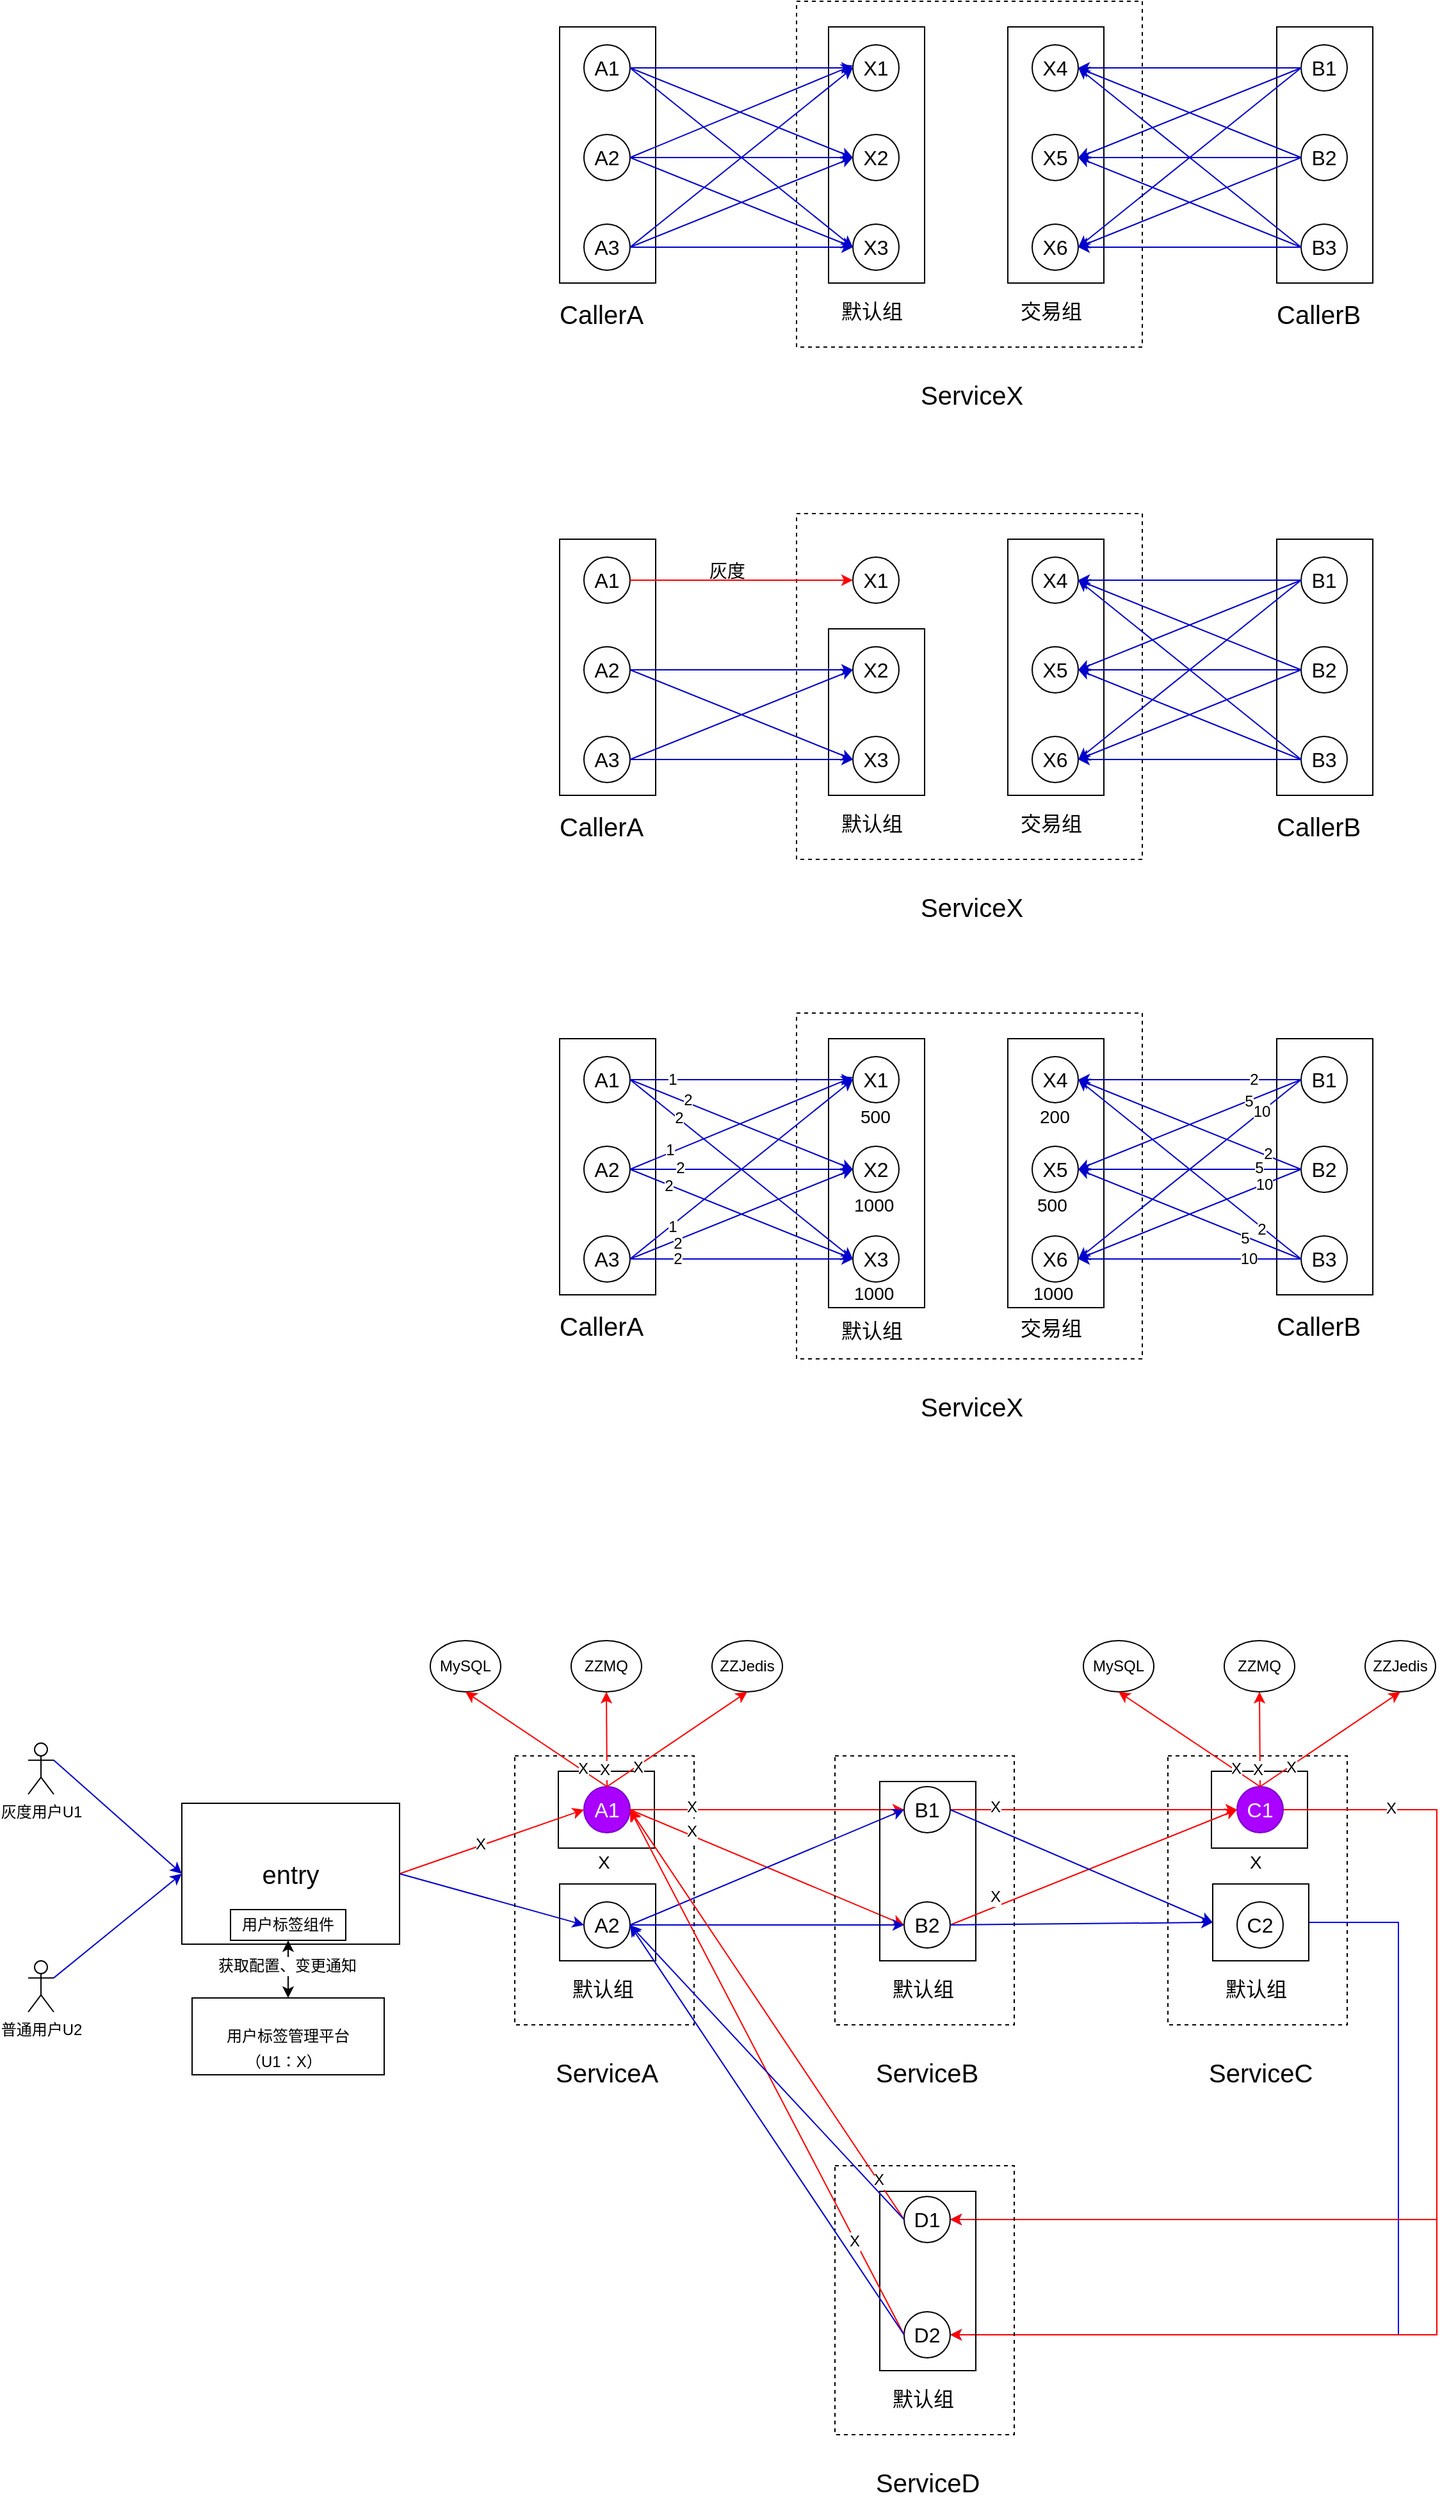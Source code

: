 <mxfile version="10.7.9" type="github"><diagram id="EXv9qr8ru3HA3uoRafgy" name="Page-1"><mxGraphModel dx="2010" dy="745" grid="1" gridSize="10" guides="1" tooltips="1" connect="1" arrows="1" fold="1" page="1" pageScale="1" pageWidth="827" pageHeight="1169" math="0" shadow="0"><root><mxCell id="0"/><mxCell id="1" parent="0"/><mxCell id="uE8plDeLr__Q0l3qdPSv-274" value="" style="rounded=0;whiteSpace=wrap;html=1;fillColor=none;" vertex="1" parent="1"><mxGeometry x="604" y="1432" width="75" height="60" as="geometry"/></mxCell><mxCell id="uE8plDeLr__Q0l3qdPSv-273" value="" style="rounded=0;whiteSpace=wrap;html=1;fillColor=none;" vertex="1" parent="1"><mxGeometry x="94" y="1432" width="75" height="60" as="geometry"/></mxCell><mxCell id="uE8plDeLr__Q0l3qdPSv-158" value="" style="rounded=0;whiteSpace=wrap;html=1;fillColor=none;dashed=1;" vertex="1" parent="1"><mxGeometry x="60" y="1420" width="140" height="210" as="geometry"/></mxCell><mxCell id="1Jk1m7-9sL2Hab15Abrz-1" value="" style="whiteSpace=wrap;html=1;aspect=fixed;fillColor=none;dashed=1;" parent="1" vertex="1"><mxGeometry x="280" y="50" width="270" height="270" as="geometry"/></mxCell><mxCell id="1Jk1m7-9sL2Hab15Abrz-3" value="" style="rounded=0;whiteSpace=wrap;html=1;fillColor=none;" parent="1" vertex="1"><mxGeometry x="305" y="70" width="75" height="200" as="geometry"/></mxCell><mxCell id="1Jk1m7-9sL2Hab15Abrz-2" value="&lt;font style=&quot;font-size: 16px&quot;&gt;X1&lt;/font&gt;" style="ellipse;whiteSpace=wrap;html=1;aspect=fixed;fillColor=none;" parent="1" vertex="1"><mxGeometry x="324" y="84" width="36" height="36" as="geometry"/></mxCell><mxCell id="1Jk1m7-9sL2Hab15Abrz-7" value="&lt;font style=&quot;font-size: 16px&quot;&gt;X2&lt;/font&gt;" style="ellipse;whiteSpace=wrap;html=1;aspect=fixed;fillColor=none;" parent="1" vertex="1"><mxGeometry x="324" y="154" width="36" height="36" as="geometry"/></mxCell><mxCell id="1Jk1m7-9sL2Hab15Abrz-8" value="&lt;font style=&quot;font-size: 16px&quot;&gt;X3&lt;/font&gt;" style="ellipse;whiteSpace=wrap;html=1;aspect=fixed;fillColor=none;" parent="1" vertex="1"><mxGeometry x="324" y="224" width="36" height="36" as="geometry"/></mxCell><mxCell id="1Jk1m7-9sL2Hab15Abrz-9" value="&lt;font style=&quot;font-size: 16px&quot;&gt;默认组&lt;/font&gt;" style="text;html=1;resizable=0;points=[];autosize=1;align=left;verticalAlign=top;spacingTop=-4;" parent="1" vertex="1"><mxGeometry x="312.5" y="280" width="60" height="20" as="geometry"/></mxCell><mxCell id="1Jk1m7-9sL2Hab15Abrz-10" value="" style="rounded=0;whiteSpace=wrap;html=1;fillColor=none;" parent="1" vertex="1"><mxGeometry x="445" y="70" width="75" height="200" as="geometry"/></mxCell><mxCell id="1Jk1m7-9sL2Hab15Abrz-11" value="&lt;font style=&quot;font-size: 16px&quot;&gt;X4&lt;/font&gt;" style="ellipse;whiteSpace=wrap;html=1;aspect=fixed;fillColor=none;" parent="1" vertex="1"><mxGeometry x="464" y="84" width="36" height="36" as="geometry"/></mxCell><mxCell id="1Jk1m7-9sL2Hab15Abrz-12" value="&lt;font style=&quot;font-size: 16px&quot;&gt;X5&lt;/font&gt;" style="ellipse;whiteSpace=wrap;html=1;aspect=fixed;fillColor=none;" parent="1" vertex="1"><mxGeometry x="464" y="154" width="36" height="36" as="geometry"/></mxCell><mxCell id="1Jk1m7-9sL2Hab15Abrz-13" value="&lt;font style=&quot;font-size: 16px&quot;&gt;X6&lt;/font&gt;" style="ellipse;whiteSpace=wrap;html=1;aspect=fixed;fillColor=none;" parent="1" vertex="1"><mxGeometry x="464" y="224" width="36" height="36" as="geometry"/></mxCell><mxCell id="1Jk1m7-9sL2Hab15Abrz-14" value="&lt;font style=&quot;font-size: 16px&quot;&gt;交易组&lt;/font&gt;" style="text;html=1;resizable=0;points=[];autosize=1;align=left;verticalAlign=top;spacingTop=-4;" parent="1" vertex="1"><mxGeometry x="452.5" y="280" width="60" height="20" as="geometry"/></mxCell><mxCell id="1Jk1m7-9sL2Hab15Abrz-15" value="&lt;font style=&quot;font-size: 20px&quot;&gt;ServiceX&lt;/font&gt;" style="text;html=1;" parent="1" vertex="1"><mxGeometry x="375" y="339" width="80" height="30" as="geometry"/></mxCell><mxCell id="1Jk1m7-9sL2Hab15Abrz-23" value="" style="rounded=0;whiteSpace=wrap;html=1;fillColor=none;" parent="1" vertex="1"><mxGeometry x="95" y="70" width="75" height="200" as="geometry"/></mxCell><mxCell id="1Jk1m7-9sL2Hab15Abrz-24" value="&lt;font style=&quot;font-size: 16px&quot;&gt;A1&lt;/font&gt;" style="ellipse;whiteSpace=wrap;html=1;aspect=fixed;fillColor=none;" parent="1" vertex="1"><mxGeometry x="114" y="84" width="36" height="36" as="geometry"/></mxCell><mxCell id="1Jk1m7-9sL2Hab15Abrz-25" value="&lt;span style=&quot;font-size: 16px&quot;&gt;A2&lt;/span&gt;" style="ellipse;whiteSpace=wrap;html=1;aspect=fixed;fillColor=none;" parent="1" vertex="1"><mxGeometry x="114" y="154" width="36" height="36" as="geometry"/></mxCell><mxCell id="1Jk1m7-9sL2Hab15Abrz-26" value="&lt;span style=&quot;font-size: 16px&quot;&gt;A3&lt;/span&gt;" style="ellipse;whiteSpace=wrap;html=1;aspect=fixed;fillColor=none;" parent="1" vertex="1"><mxGeometry x="114" y="224" width="36" height="36" as="geometry"/></mxCell><mxCell id="1Jk1m7-9sL2Hab15Abrz-27" value="&lt;font style=&quot;font-size: 20px&quot;&gt;CallerA&lt;/font&gt;" style="text;html=1;resizable=0;points=[];autosize=1;align=left;verticalAlign=top;spacingTop=-4;" parent="1" vertex="1"><mxGeometry x="92.5" y="280" width="80" height="20" as="geometry"/></mxCell><mxCell id="1Jk1m7-9sL2Hab15Abrz-33" value="" style="endArrow=classic;html=1;strokeColor=#0000CC;exitX=1;exitY=0.5;exitDx=0;exitDy=0;entryX=0;entryY=0.5;entryDx=0;entryDy=0;" parent="1" source="1Jk1m7-9sL2Hab15Abrz-24" target="1Jk1m7-9sL2Hab15Abrz-2" edge="1"><mxGeometry width="50" height="50" relative="1" as="geometry"><mxPoint x="190" y="10" as="sourcePoint"/><mxPoint x="240" y="-40" as="targetPoint"/></mxGeometry></mxCell><mxCell id="1Jk1m7-9sL2Hab15Abrz-34" value="" style="endArrow=classic;html=1;strokeColor=#0000CC;exitX=1;exitY=0.5;exitDx=0;exitDy=0;entryX=0;entryY=0.5;entryDx=0;entryDy=0;" parent="1" source="1Jk1m7-9sL2Hab15Abrz-24" target="1Jk1m7-9sL2Hab15Abrz-7" edge="1"><mxGeometry width="50" height="50" relative="1" as="geometry"><mxPoint x="160" y="112" as="sourcePoint"/><mxPoint x="334" y="112" as="targetPoint"/></mxGeometry></mxCell><mxCell id="1Jk1m7-9sL2Hab15Abrz-35" value="" style="endArrow=classic;html=1;strokeColor=#0000CC;exitX=1;exitY=0.5;exitDx=0;exitDy=0;entryX=0;entryY=0.5;entryDx=0;entryDy=0;" parent="1" source="1Jk1m7-9sL2Hab15Abrz-24" target="1Jk1m7-9sL2Hab15Abrz-8" edge="1"><mxGeometry width="50" height="50" relative="1" as="geometry"><mxPoint x="160" y="112" as="sourcePoint"/><mxPoint x="334" y="182" as="targetPoint"/></mxGeometry></mxCell><mxCell id="1Jk1m7-9sL2Hab15Abrz-36" value="" style="endArrow=classic;html=1;strokeColor=#0000CC;exitX=1;exitY=0.5;exitDx=0;exitDy=0;" parent="1" source="1Jk1m7-9sL2Hab15Abrz-25" edge="1"><mxGeometry width="50" height="50" relative="1" as="geometry"><mxPoint x="150" y="112" as="sourcePoint"/><mxPoint x="324" y="100" as="targetPoint"/></mxGeometry></mxCell><mxCell id="1Jk1m7-9sL2Hab15Abrz-37" value="" style="endArrow=classic;html=1;strokeColor=#0000CC;exitX=1;exitY=0.5;exitDx=0;exitDy=0;entryX=0;entryY=0.5;entryDx=0;entryDy=0;" parent="1" source="1Jk1m7-9sL2Hab15Abrz-25" target="1Jk1m7-9sL2Hab15Abrz-7" edge="1"><mxGeometry width="50" height="50" relative="1" as="geometry"><mxPoint x="160" y="182" as="sourcePoint"/><mxPoint x="334" y="110" as="targetPoint"/></mxGeometry></mxCell><mxCell id="1Jk1m7-9sL2Hab15Abrz-38" value="" style="endArrow=classic;html=1;strokeColor=#0000CC;exitX=1;exitY=0.5;exitDx=0;exitDy=0;entryX=0;entryY=0.5;entryDx=0;entryDy=0;" parent="1" source="1Jk1m7-9sL2Hab15Abrz-25" target="1Jk1m7-9sL2Hab15Abrz-8" edge="1"><mxGeometry width="50" height="50" relative="1" as="geometry"><mxPoint x="160" y="182" as="sourcePoint"/><mxPoint x="334" y="182" as="targetPoint"/></mxGeometry></mxCell><mxCell id="1Jk1m7-9sL2Hab15Abrz-39" value="" style="endArrow=classic;html=1;strokeColor=#0000CC;exitX=1;exitY=0.5;exitDx=0;exitDy=0;entryX=0;entryY=0.5;entryDx=0;entryDy=0;" parent="1" source="1Jk1m7-9sL2Hab15Abrz-26" target="1Jk1m7-9sL2Hab15Abrz-2" edge="1"><mxGeometry width="50" height="50" relative="1" as="geometry"><mxPoint x="160" y="182" as="sourcePoint"/><mxPoint x="334" y="252" as="targetPoint"/></mxGeometry></mxCell><mxCell id="1Jk1m7-9sL2Hab15Abrz-40" value="" style="endArrow=classic;html=1;strokeColor=#0000CC;exitX=1;exitY=0.5;exitDx=0;exitDy=0;entryX=0;entryY=0.5;entryDx=0;entryDy=0;" parent="1" source="1Jk1m7-9sL2Hab15Abrz-26" target="1Jk1m7-9sL2Hab15Abrz-7" edge="1"><mxGeometry width="50" height="50" relative="1" as="geometry"><mxPoint x="160" y="252" as="sourcePoint"/><mxPoint x="334" y="112" as="targetPoint"/></mxGeometry></mxCell><mxCell id="1Jk1m7-9sL2Hab15Abrz-41" value="" style="endArrow=classic;html=1;strokeColor=#0000CC;exitX=1;exitY=0.5;exitDx=0;exitDy=0;entryX=0;entryY=0.5;entryDx=0;entryDy=0;" parent="1" source="1Jk1m7-9sL2Hab15Abrz-26" target="1Jk1m7-9sL2Hab15Abrz-8" edge="1"><mxGeometry width="50" height="50" relative="1" as="geometry"><mxPoint x="160" y="252" as="sourcePoint"/><mxPoint x="334" y="182" as="targetPoint"/></mxGeometry></mxCell><mxCell id="1Jk1m7-9sL2Hab15Abrz-42" value="" style="rounded=0;whiteSpace=wrap;html=1;fillColor=none;" parent="1" vertex="1"><mxGeometry x="655" y="70" width="75" height="200" as="geometry"/></mxCell><mxCell id="1Jk1m7-9sL2Hab15Abrz-43" value="&lt;font style=&quot;font-size: 16px&quot;&gt;B1&lt;/font&gt;" style="ellipse;whiteSpace=wrap;html=1;aspect=fixed;fillColor=none;" parent="1" vertex="1"><mxGeometry x="674" y="84" width="36" height="36" as="geometry"/></mxCell><mxCell id="1Jk1m7-9sL2Hab15Abrz-44" value="&lt;span style=&quot;font-size: 16px&quot;&gt;B2&lt;/span&gt;" style="ellipse;whiteSpace=wrap;html=1;aspect=fixed;fillColor=none;" parent="1" vertex="1"><mxGeometry x="674" y="154" width="36" height="36" as="geometry"/></mxCell><mxCell id="1Jk1m7-9sL2Hab15Abrz-45" value="&lt;span style=&quot;font-size: 16px&quot;&gt;B3&lt;/span&gt;" style="ellipse;whiteSpace=wrap;html=1;aspect=fixed;fillColor=none;" parent="1" vertex="1"><mxGeometry x="674" y="224" width="36" height="36" as="geometry"/></mxCell><mxCell id="1Jk1m7-9sL2Hab15Abrz-46" value="&lt;font style=&quot;font-size: 20px&quot;&gt;CallerB&lt;/font&gt;" style="text;html=1;resizable=0;points=[];autosize=1;align=left;verticalAlign=top;spacingTop=-4;" parent="1" vertex="1"><mxGeometry x="652.5" y="280" width="80" height="20" as="geometry"/></mxCell><mxCell id="1Jk1m7-9sL2Hab15Abrz-47" value="" style="endArrow=classic;html=1;strokeColor=#0000CC;exitX=0;exitY=0.5;exitDx=0;exitDy=0;entryX=1;entryY=0.5;entryDx=0;entryDy=0;" parent="1" source="1Jk1m7-9sL2Hab15Abrz-43" target="1Jk1m7-9sL2Hab15Abrz-11" edge="1"><mxGeometry width="50" height="50" relative="1" as="geometry"><mxPoint x="600" y="354" as="sourcePoint"/><mxPoint x="774" y="354" as="targetPoint"/></mxGeometry></mxCell><mxCell id="1Jk1m7-9sL2Hab15Abrz-48" value="" style="endArrow=classic;html=1;strokeColor=#0000CC;exitX=0;exitY=0.5;exitDx=0;exitDy=0;entryX=1;entryY=0.5;entryDx=0;entryDy=0;" parent="1" source="1Jk1m7-9sL2Hab15Abrz-44" target="1Jk1m7-9sL2Hab15Abrz-11" edge="1"><mxGeometry width="50" height="50" relative="1" as="geometry"><mxPoint x="684" y="112" as="sourcePoint"/><mxPoint x="510" y="112" as="targetPoint"/></mxGeometry></mxCell><mxCell id="1Jk1m7-9sL2Hab15Abrz-49" value="" style="endArrow=classic;html=1;strokeColor=#0000CC;exitX=0;exitY=0.5;exitDx=0;exitDy=0;entryX=1;entryY=0.5;entryDx=0;entryDy=0;" parent="1" source="1Jk1m7-9sL2Hab15Abrz-45" target="1Jk1m7-9sL2Hab15Abrz-11" edge="1"><mxGeometry width="50" height="50" relative="1" as="geometry"><mxPoint x="684" y="182" as="sourcePoint"/><mxPoint x="510" y="112" as="targetPoint"/></mxGeometry></mxCell><mxCell id="1Jk1m7-9sL2Hab15Abrz-50" value="" style="endArrow=classic;html=1;strokeColor=#0000CC;entryX=1;entryY=0.5;entryDx=0;entryDy=0;exitX=0;exitY=0.5;exitDx=0;exitDy=0;" parent="1" source="1Jk1m7-9sL2Hab15Abrz-43" target="1Jk1m7-9sL2Hab15Abrz-12" edge="1"><mxGeometry width="50" height="50" relative="1" as="geometry"><mxPoint x="640" y="120" as="sourcePoint"/><mxPoint x="510" y="112" as="targetPoint"/></mxGeometry></mxCell><mxCell id="1Jk1m7-9sL2Hab15Abrz-51" value="" style="endArrow=classic;html=1;strokeColor=#0000CC;entryX=1;entryY=0.5;entryDx=0;entryDy=0;exitX=0;exitY=0.5;exitDx=0;exitDy=0;" parent="1" source="1Jk1m7-9sL2Hab15Abrz-44" target="1Jk1m7-9sL2Hab15Abrz-12" edge="1"><mxGeometry width="50" height="50" relative="1" as="geometry"><mxPoint x="684" y="112" as="sourcePoint"/><mxPoint x="510" y="182" as="targetPoint"/></mxGeometry></mxCell><mxCell id="1Jk1m7-9sL2Hab15Abrz-52" value="" style="endArrow=classic;html=1;strokeColor=#0000CC;entryX=1;entryY=0.5;entryDx=0;entryDy=0;exitX=0;exitY=0.5;exitDx=0;exitDy=0;" parent="1" source="1Jk1m7-9sL2Hab15Abrz-44" target="1Jk1m7-9sL2Hab15Abrz-13" edge="1"><mxGeometry width="50" height="50" relative="1" as="geometry"><mxPoint x="684" y="182" as="sourcePoint"/><mxPoint x="510" y="182" as="targetPoint"/></mxGeometry></mxCell><mxCell id="1Jk1m7-9sL2Hab15Abrz-53" value="" style="endArrow=classic;html=1;strokeColor=#0000CC;entryX=1;entryY=0.5;entryDx=0;entryDy=0;exitX=0;exitY=0.5;exitDx=0;exitDy=0;" parent="1" source="1Jk1m7-9sL2Hab15Abrz-43" target="1Jk1m7-9sL2Hab15Abrz-13" edge="1"><mxGeometry width="50" height="50" relative="1" as="geometry"><mxPoint x="684" y="182" as="sourcePoint"/><mxPoint x="510" y="252" as="targetPoint"/></mxGeometry></mxCell><mxCell id="1Jk1m7-9sL2Hab15Abrz-54" value="" style="endArrow=classic;html=1;strokeColor=#0000CC;exitX=0;exitY=0.5;exitDx=0;exitDy=0;entryX=1;entryY=0.5;entryDx=0;entryDy=0;" parent="1" source="1Jk1m7-9sL2Hab15Abrz-45" target="1Jk1m7-9sL2Hab15Abrz-12" edge="1"><mxGeometry width="50" height="50" relative="1" as="geometry"><mxPoint x="684" y="252" as="sourcePoint"/><mxPoint x="510" y="112" as="targetPoint"/></mxGeometry></mxCell><mxCell id="1Jk1m7-9sL2Hab15Abrz-55" value="" style="endArrow=classic;html=1;strokeColor=#0000CC;exitX=0;exitY=0.5;exitDx=0;exitDy=0;entryX=1;entryY=0.5;entryDx=0;entryDy=0;" parent="1" source="1Jk1m7-9sL2Hab15Abrz-45" target="1Jk1m7-9sL2Hab15Abrz-13" edge="1"><mxGeometry width="50" height="50" relative="1" as="geometry"><mxPoint x="684" y="252" as="sourcePoint"/><mxPoint x="510" y="182" as="targetPoint"/></mxGeometry></mxCell><mxCell id="uE8plDeLr__Q0l3qdPSv-1" value="" style="whiteSpace=wrap;html=1;aspect=fixed;fillColor=none;dashed=1;" vertex="1" parent="1"><mxGeometry x="280" y="450" width="270" height="270" as="geometry"/></mxCell><mxCell id="uE8plDeLr__Q0l3qdPSv-2" value="" style="rounded=0;whiteSpace=wrap;html=1;fillColor=none;" vertex="1" parent="1"><mxGeometry x="305" y="540" width="75" height="130" as="geometry"/></mxCell><mxCell id="uE8plDeLr__Q0l3qdPSv-3" value="&lt;font style=&quot;font-size: 16px&quot;&gt;X1&lt;/font&gt;" style="ellipse;whiteSpace=wrap;html=1;aspect=fixed;fillColor=none;" vertex="1" parent="1"><mxGeometry x="324" y="484" width="36" height="36" as="geometry"/></mxCell><mxCell id="uE8plDeLr__Q0l3qdPSv-4" value="&lt;font style=&quot;font-size: 16px&quot;&gt;X2&lt;/font&gt;" style="ellipse;whiteSpace=wrap;html=1;aspect=fixed;fillColor=none;" vertex="1" parent="1"><mxGeometry x="324" y="554" width="36" height="36" as="geometry"/></mxCell><mxCell id="uE8plDeLr__Q0l3qdPSv-5" value="&lt;font style=&quot;font-size: 16px&quot;&gt;X3&lt;/font&gt;" style="ellipse;whiteSpace=wrap;html=1;aspect=fixed;fillColor=none;" vertex="1" parent="1"><mxGeometry x="324" y="624" width="36" height="36" as="geometry"/></mxCell><mxCell id="uE8plDeLr__Q0l3qdPSv-6" value="&lt;font style=&quot;font-size: 16px&quot;&gt;默认组&lt;/font&gt;" style="text;html=1;resizable=0;points=[];autosize=1;align=left;verticalAlign=top;spacingTop=-4;" vertex="1" parent="1"><mxGeometry x="312.5" y="680" width="60" height="20" as="geometry"/></mxCell><mxCell id="uE8plDeLr__Q0l3qdPSv-7" value="" style="rounded=0;whiteSpace=wrap;html=1;fillColor=none;" vertex="1" parent="1"><mxGeometry x="445" y="470" width="75" height="200" as="geometry"/></mxCell><mxCell id="uE8plDeLr__Q0l3qdPSv-8" value="&lt;font style=&quot;font-size: 16px&quot;&gt;X4&lt;/font&gt;" style="ellipse;whiteSpace=wrap;html=1;aspect=fixed;fillColor=none;" vertex="1" parent="1"><mxGeometry x="464" y="484" width="36" height="36" as="geometry"/></mxCell><mxCell id="uE8plDeLr__Q0l3qdPSv-9" value="&lt;font style=&quot;font-size: 16px&quot;&gt;X5&lt;/font&gt;" style="ellipse;whiteSpace=wrap;html=1;aspect=fixed;fillColor=none;" vertex="1" parent="1"><mxGeometry x="464" y="554" width="36" height="36" as="geometry"/></mxCell><mxCell id="uE8plDeLr__Q0l3qdPSv-10" value="&lt;font style=&quot;font-size: 16px&quot;&gt;X6&lt;/font&gt;" style="ellipse;whiteSpace=wrap;html=1;aspect=fixed;fillColor=none;" vertex="1" parent="1"><mxGeometry x="464" y="624" width="36" height="36" as="geometry"/></mxCell><mxCell id="uE8plDeLr__Q0l3qdPSv-11" value="&lt;font style=&quot;font-size: 16px&quot;&gt;交易组&lt;/font&gt;" style="text;html=1;resizable=0;points=[];autosize=1;align=left;verticalAlign=top;spacingTop=-4;" vertex="1" parent="1"><mxGeometry x="452.5" y="680" width="60" height="20" as="geometry"/></mxCell><mxCell id="uE8plDeLr__Q0l3qdPSv-12" value="&lt;font style=&quot;font-size: 20px&quot;&gt;ServiceX&lt;/font&gt;" style="text;html=1;" vertex="1" parent="1"><mxGeometry x="375" y="739" width="80" height="30" as="geometry"/></mxCell><mxCell id="uE8plDeLr__Q0l3qdPSv-13" value="" style="rounded=0;whiteSpace=wrap;html=1;fillColor=none;" vertex="1" parent="1"><mxGeometry x="95" y="470" width="75" height="200" as="geometry"/></mxCell><mxCell id="uE8plDeLr__Q0l3qdPSv-14" value="&lt;font style=&quot;font-size: 16px&quot;&gt;A1&lt;/font&gt;" style="ellipse;whiteSpace=wrap;html=1;aspect=fixed;fillColor=none;" vertex="1" parent="1"><mxGeometry x="114" y="484" width="36" height="36" as="geometry"/></mxCell><mxCell id="uE8plDeLr__Q0l3qdPSv-15" value="&lt;span style=&quot;font-size: 16px&quot;&gt;A2&lt;/span&gt;" style="ellipse;whiteSpace=wrap;html=1;aspect=fixed;fillColor=none;" vertex="1" parent="1"><mxGeometry x="114" y="554" width="36" height="36" as="geometry"/></mxCell><mxCell id="uE8plDeLr__Q0l3qdPSv-16" value="&lt;span style=&quot;font-size: 16px&quot;&gt;A3&lt;/span&gt;" style="ellipse;whiteSpace=wrap;html=1;aspect=fixed;fillColor=none;" vertex="1" parent="1"><mxGeometry x="114" y="624" width="36" height="36" as="geometry"/></mxCell><mxCell id="uE8plDeLr__Q0l3qdPSv-17" value="&lt;font style=&quot;font-size: 20px&quot;&gt;CallerA&lt;/font&gt;" style="text;html=1;resizable=0;points=[];autosize=1;align=left;verticalAlign=top;spacingTop=-4;" vertex="1" parent="1"><mxGeometry x="92.5" y="680" width="80" height="20" as="geometry"/></mxCell><mxCell id="uE8plDeLr__Q0l3qdPSv-18" value="" style="endArrow=classic;html=1;strokeColor=#FF0000;exitX=1;exitY=0.5;exitDx=0;exitDy=0;entryX=0;entryY=0.5;entryDx=0;entryDy=0;" edge="1" parent="1" source="uE8plDeLr__Q0l3qdPSv-14" target="uE8plDeLr__Q0l3qdPSv-3"><mxGeometry width="50" height="50" relative="1" as="geometry"><mxPoint x="190" y="410" as="sourcePoint"/><mxPoint x="240" y="360" as="targetPoint"/></mxGeometry></mxCell><mxCell id="uE8plDeLr__Q0l3qdPSv-22" value="" style="endArrow=classic;html=1;strokeColor=#0000CC;exitX=1;exitY=0.5;exitDx=0;exitDy=0;entryX=0;entryY=0.5;entryDx=0;entryDy=0;" edge="1" parent="1" source="uE8plDeLr__Q0l3qdPSv-15" target="uE8plDeLr__Q0l3qdPSv-4"><mxGeometry width="50" height="50" relative="1" as="geometry"><mxPoint x="160" y="582" as="sourcePoint"/><mxPoint x="334" y="510" as="targetPoint"/></mxGeometry></mxCell><mxCell id="uE8plDeLr__Q0l3qdPSv-23" value="" style="endArrow=classic;html=1;strokeColor=#0000CC;exitX=1;exitY=0.5;exitDx=0;exitDy=0;entryX=0;entryY=0.5;entryDx=0;entryDy=0;" edge="1" parent="1" source="uE8plDeLr__Q0l3qdPSv-15" target="uE8plDeLr__Q0l3qdPSv-5"><mxGeometry width="50" height="50" relative="1" as="geometry"><mxPoint x="160" y="582" as="sourcePoint"/><mxPoint x="334" y="582" as="targetPoint"/></mxGeometry></mxCell><mxCell id="uE8plDeLr__Q0l3qdPSv-25" value="" style="endArrow=classic;html=1;strokeColor=#0000CC;exitX=1;exitY=0.5;exitDx=0;exitDy=0;entryX=0;entryY=0.5;entryDx=0;entryDy=0;" edge="1" parent="1" source="uE8plDeLr__Q0l3qdPSv-16" target="uE8plDeLr__Q0l3qdPSv-4"><mxGeometry width="50" height="50" relative="1" as="geometry"><mxPoint x="160" y="652" as="sourcePoint"/><mxPoint x="334" y="512" as="targetPoint"/></mxGeometry></mxCell><mxCell id="uE8plDeLr__Q0l3qdPSv-26" value="" style="endArrow=classic;html=1;strokeColor=#0000CC;exitX=1;exitY=0.5;exitDx=0;exitDy=0;entryX=0;entryY=0.5;entryDx=0;entryDy=0;" edge="1" parent="1" source="uE8plDeLr__Q0l3qdPSv-16" target="uE8plDeLr__Q0l3qdPSv-5"><mxGeometry width="50" height="50" relative="1" as="geometry"><mxPoint x="160" y="652" as="sourcePoint"/><mxPoint x="334" y="582" as="targetPoint"/></mxGeometry></mxCell><mxCell id="uE8plDeLr__Q0l3qdPSv-27" value="" style="rounded=0;whiteSpace=wrap;html=1;fillColor=none;" vertex="1" parent="1"><mxGeometry x="655" y="470" width="75" height="200" as="geometry"/></mxCell><mxCell id="uE8plDeLr__Q0l3qdPSv-28" value="&lt;font style=&quot;font-size: 16px&quot;&gt;B1&lt;/font&gt;" style="ellipse;whiteSpace=wrap;html=1;aspect=fixed;fillColor=none;" vertex="1" parent="1"><mxGeometry x="674" y="484" width="36" height="36" as="geometry"/></mxCell><mxCell id="uE8plDeLr__Q0l3qdPSv-29" value="&lt;span style=&quot;font-size: 16px&quot;&gt;B2&lt;/span&gt;" style="ellipse;whiteSpace=wrap;html=1;aspect=fixed;fillColor=none;" vertex="1" parent="1"><mxGeometry x="674" y="554" width="36" height="36" as="geometry"/></mxCell><mxCell id="uE8plDeLr__Q0l3qdPSv-30" value="&lt;span style=&quot;font-size: 16px&quot;&gt;B3&lt;/span&gt;" style="ellipse;whiteSpace=wrap;html=1;aspect=fixed;fillColor=none;" vertex="1" parent="1"><mxGeometry x="674" y="624" width="36" height="36" as="geometry"/></mxCell><mxCell id="uE8plDeLr__Q0l3qdPSv-31" value="&lt;font style=&quot;font-size: 20px&quot;&gt;CallerB&lt;/font&gt;" style="text;html=1;resizable=0;points=[];autosize=1;align=left;verticalAlign=top;spacingTop=-4;" vertex="1" parent="1"><mxGeometry x="652.5" y="680" width="80" height="20" as="geometry"/></mxCell><mxCell id="uE8plDeLr__Q0l3qdPSv-32" value="" style="endArrow=classic;html=1;strokeColor=#0000CC;exitX=0;exitY=0.5;exitDx=0;exitDy=0;entryX=1;entryY=0.5;entryDx=0;entryDy=0;" edge="1" parent="1" source="uE8plDeLr__Q0l3qdPSv-28" target="uE8plDeLr__Q0l3qdPSv-8"><mxGeometry width="50" height="50" relative="1" as="geometry"><mxPoint x="600" y="754" as="sourcePoint"/><mxPoint x="774" y="754" as="targetPoint"/></mxGeometry></mxCell><mxCell id="uE8plDeLr__Q0l3qdPSv-33" value="" style="endArrow=classic;html=1;strokeColor=#0000CC;exitX=0;exitY=0.5;exitDx=0;exitDy=0;entryX=1;entryY=0.5;entryDx=0;entryDy=0;" edge="1" parent="1" source="uE8plDeLr__Q0l3qdPSv-29" target="uE8plDeLr__Q0l3qdPSv-8"><mxGeometry width="50" height="50" relative="1" as="geometry"><mxPoint x="684" y="512" as="sourcePoint"/><mxPoint x="510" y="512" as="targetPoint"/></mxGeometry></mxCell><mxCell id="uE8plDeLr__Q0l3qdPSv-34" value="" style="endArrow=classic;html=1;strokeColor=#0000CC;exitX=0;exitY=0.5;exitDx=0;exitDy=0;entryX=1;entryY=0.5;entryDx=0;entryDy=0;" edge="1" parent="1" source="uE8plDeLr__Q0l3qdPSv-30" target="uE8plDeLr__Q0l3qdPSv-8"><mxGeometry width="50" height="50" relative="1" as="geometry"><mxPoint x="684" y="582" as="sourcePoint"/><mxPoint x="510" y="512" as="targetPoint"/></mxGeometry></mxCell><mxCell id="uE8plDeLr__Q0l3qdPSv-35" value="" style="endArrow=classic;html=1;strokeColor=#0000CC;entryX=1;entryY=0.5;entryDx=0;entryDy=0;exitX=0;exitY=0.5;exitDx=0;exitDy=0;" edge="1" parent="1" source="uE8plDeLr__Q0l3qdPSv-28" target="uE8plDeLr__Q0l3qdPSv-9"><mxGeometry width="50" height="50" relative="1" as="geometry"><mxPoint x="640" y="520" as="sourcePoint"/><mxPoint x="510" y="512" as="targetPoint"/></mxGeometry></mxCell><mxCell id="uE8plDeLr__Q0l3qdPSv-36" value="" style="endArrow=classic;html=1;strokeColor=#0000CC;entryX=1;entryY=0.5;entryDx=0;entryDy=0;exitX=0;exitY=0.5;exitDx=0;exitDy=0;" edge="1" parent="1" source="uE8plDeLr__Q0l3qdPSv-29" target="uE8plDeLr__Q0l3qdPSv-9"><mxGeometry width="50" height="50" relative="1" as="geometry"><mxPoint x="684" y="512" as="sourcePoint"/><mxPoint x="510" y="582" as="targetPoint"/></mxGeometry></mxCell><mxCell id="uE8plDeLr__Q0l3qdPSv-37" value="" style="endArrow=classic;html=1;strokeColor=#0000CC;entryX=1;entryY=0.5;entryDx=0;entryDy=0;exitX=0;exitY=0.5;exitDx=0;exitDy=0;" edge="1" parent="1" source="uE8plDeLr__Q0l3qdPSv-29" target="uE8plDeLr__Q0l3qdPSv-10"><mxGeometry width="50" height="50" relative="1" as="geometry"><mxPoint x="684" y="582" as="sourcePoint"/><mxPoint x="510" y="582" as="targetPoint"/></mxGeometry></mxCell><mxCell id="uE8plDeLr__Q0l3qdPSv-38" value="" style="endArrow=classic;html=1;strokeColor=#0000CC;entryX=1;entryY=0.5;entryDx=0;entryDy=0;exitX=0;exitY=0.5;exitDx=0;exitDy=0;" edge="1" parent="1" source="uE8plDeLr__Q0l3qdPSv-28" target="uE8plDeLr__Q0l3qdPSv-10"><mxGeometry width="50" height="50" relative="1" as="geometry"><mxPoint x="684" y="582" as="sourcePoint"/><mxPoint x="510" y="652" as="targetPoint"/></mxGeometry></mxCell><mxCell id="uE8plDeLr__Q0l3qdPSv-39" value="" style="endArrow=classic;html=1;strokeColor=#0000CC;exitX=0;exitY=0.5;exitDx=0;exitDy=0;entryX=1;entryY=0.5;entryDx=0;entryDy=0;" edge="1" parent="1" source="uE8plDeLr__Q0l3qdPSv-30" target="uE8plDeLr__Q0l3qdPSv-9"><mxGeometry width="50" height="50" relative="1" as="geometry"><mxPoint x="684" y="652" as="sourcePoint"/><mxPoint x="510" y="512" as="targetPoint"/></mxGeometry></mxCell><mxCell id="uE8plDeLr__Q0l3qdPSv-40" value="" style="endArrow=classic;html=1;strokeColor=#0000CC;exitX=0;exitY=0.5;exitDx=0;exitDy=0;entryX=1;entryY=0.5;entryDx=0;entryDy=0;" edge="1" parent="1" source="uE8plDeLr__Q0l3qdPSv-30" target="uE8plDeLr__Q0l3qdPSv-10"><mxGeometry width="50" height="50" relative="1" as="geometry"><mxPoint x="684" y="652" as="sourcePoint"/><mxPoint x="510" y="582" as="targetPoint"/></mxGeometry></mxCell><mxCell id="uE8plDeLr__Q0l3qdPSv-41" value="&lt;font style=&quot;font-size: 14px&quot;&gt;灰度&lt;/font&gt;" style="text;html=1;resizable=0;points=[];autosize=1;align=left;verticalAlign=top;spacingTop=-4;" vertex="1" parent="1"><mxGeometry x="210" y="484" width="40" height="20" as="geometry"/></mxCell><mxCell id="uE8plDeLr__Q0l3qdPSv-42" value="" style="whiteSpace=wrap;html=1;aspect=fixed;fillColor=none;dashed=1;" vertex="1" parent="1"><mxGeometry x="280" y="840" width="270" height="270" as="geometry"/></mxCell><mxCell id="uE8plDeLr__Q0l3qdPSv-43" value="" style="rounded=0;whiteSpace=wrap;html=1;fillColor=none;" vertex="1" parent="1"><mxGeometry x="305" y="860" width="75" height="210" as="geometry"/></mxCell><mxCell id="uE8plDeLr__Q0l3qdPSv-44" value="&lt;font style=&quot;font-size: 16px&quot;&gt;X1&lt;/font&gt;" style="ellipse;whiteSpace=wrap;html=1;aspect=fixed;fillColor=none;" vertex="1" parent="1"><mxGeometry x="324" y="874" width="36" height="36" as="geometry"/></mxCell><mxCell id="uE8plDeLr__Q0l3qdPSv-45" value="&lt;font style=&quot;font-size: 16px&quot;&gt;X2&lt;/font&gt;" style="ellipse;whiteSpace=wrap;html=1;aspect=fixed;fillColor=none;" vertex="1" parent="1"><mxGeometry x="324" y="944" width="36" height="36" as="geometry"/></mxCell><mxCell id="uE8plDeLr__Q0l3qdPSv-46" value="&lt;font style=&quot;font-size: 16px&quot;&gt;X3&lt;/font&gt;" style="ellipse;whiteSpace=wrap;html=1;aspect=fixed;fillColor=none;" vertex="1" parent="1"><mxGeometry x="324" y="1014" width="36" height="36" as="geometry"/></mxCell><mxCell id="uE8plDeLr__Q0l3qdPSv-47" value="&lt;font style=&quot;font-size: 16px&quot;&gt;默认组&lt;/font&gt;" style="text;html=1;resizable=0;points=[];autosize=1;align=left;verticalAlign=top;spacingTop=-4;" vertex="1" parent="1"><mxGeometry x="312.5" y="1076" width="60" height="20" as="geometry"/></mxCell><mxCell id="uE8plDeLr__Q0l3qdPSv-48" value="" style="rounded=0;whiteSpace=wrap;html=1;fillColor=none;" vertex="1" parent="1"><mxGeometry x="445" y="860" width="75" height="210" as="geometry"/></mxCell><mxCell id="uE8plDeLr__Q0l3qdPSv-49" value="&lt;font style=&quot;font-size: 16px&quot;&gt;X4&lt;/font&gt;" style="ellipse;whiteSpace=wrap;html=1;aspect=fixed;fillColor=none;" vertex="1" parent="1"><mxGeometry x="464" y="874" width="36" height="36" as="geometry"/></mxCell><mxCell id="uE8plDeLr__Q0l3qdPSv-50" value="&lt;font style=&quot;font-size: 16px&quot;&gt;X5&lt;/font&gt;" style="ellipse;whiteSpace=wrap;html=1;aspect=fixed;fillColor=none;" vertex="1" parent="1"><mxGeometry x="464" y="944" width="36" height="36" as="geometry"/></mxCell><mxCell id="uE8plDeLr__Q0l3qdPSv-51" value="&lt;font style=&quot;font-size: 16px&quot;&gt;X6&lt;/font&gt;" style="ellipse;whiteSpace=wrap;html=1;aspect=fixed;fillColor=none;" vertex="1" parent="1"><mxGeometry x="464" y="1014" width="36" height="36" as="geometry"/></mxCell><mxCell id="uE8plDeLr__Q0l3qdPSv-52" value="&lt;font style=&quot;font-size: 16px&quot;&gt;交易组&lt;/font&gt;" style="text;html=1;resizable=0;points=[];autosize=1;align=left;verticalAlign=top;spacingTop=-4;" vertex="1" parent="1"><mxGeometry x="452.5" y="1074" width="60" height="20" as="geometry"/></mxCell><mxCell id="uE8plDeLr__Q0l3qdPSv-53" value="&lt;font style=&quot;font-size: 20px&quot;&gt;ServiceX&lt;/font&gt;" style="text;html=1;" vertex="1" parent="1"><mxGeometry x="375" y="1129" width="80" height="30" as="geometry"/></mxCell><mxCell id="uE8plDeLr__Q0l3qdPSv-54" value="" style="rounded=0;whiteSpace=wrap;html=1;fillColor=none;" vertex="1" parent="1"><mxGeometry x="95" y="860" width="75" height="200" as="geometry"/></mxCell><mxCell id="uE8plDeLr__Q0l3qdPSv-55" value="&lt;font style=&quot;font-size: 16px&quot;&gt;A1&lt;/font&gt;" style="ellipse;whiteSpace=wrap;html=1;aspect=fixed;fillColor=none;" vertex="1" parent="1"><mxGeometry x="114" y="874" width="36" height="36" as="geometry"/></mxCell><mxCell id="uE8plDeLr__Q0l3qdPSv-56" value="&lt;span style=&quot;font-size: 16px&quot;&gt;A2&lt;/span&gt;" style="ellipse;whiteSpace=wrap;html=1;aspect=fixed;fillColor=none;" vertex="1" parent="1"><mxGeometry x="114" y="944" width="36" height="36" as="geometry"/></mxCell><mxCell id="uE8plDeLr__Q0l3qdPSv-57" value="&lt;span style=&quot;font-size: 16px&quot;&gt;A3&lt;/span&gt;" style="ellipse;whiteSpace=wrap;html=1;aspect=fixed;fillColor=none;" vertex="1" parent="1"><mxGeometry x="114" y="1014" width="36" height="36" as="geometry"/></mxCell><mxCell id="uE8plDeLr__Q0l3qdPSv-58" value="&lt;font style=&quot;font-size: 20px&quot;&gt;CallerA&lt;/font&gt;" style="text;html=1;resizable=0;points=[];autosize=1;align=left;verticalAlign=top;spacingTop=-4;" vertex="1" parent="1"><mxGeometry x="92.5" y="1070" width="80" height="20" as="geometry"/></mxCell><mxCell id="uE8plDeLr__Q0l3qdPSv-59" value="" style="endArrow=classic;html=1;strokeColor=#0000CC;exitX=1;exitY=0.5;exitDx=0;exitDy=0;entryX=0;entryY=0.5;entryDx=0;entryDy=0;" edge="1" parent="1" source="uE8plDeLr__Q0l3qdPSv-55" target="uE8plDeLr__Q0l3qdPSv-44"><mxGeometry width="50" height="50" relative="1" as="geometry"><mxPoint x="190" y="800" as="sourcePoint"/><mxPoint x="240" y="750" as="targetPoint"/></mxGeometry></mxCell><mxCell id="uE8plDeLr__Q0l3qdPSv-88" value="1" style="text;html=1;resizable=0;points=[];align=center;verticalAlign=middle;labelBackgroundColor=#ffffff;" vertex="1" connectable="0" parent="uE8plDeLr__Q0l3qdPSv-59"><mxGeometry x="-0.621" relative="1" as="geometry"><mxPoint as="offset"/></mxGeometry></mxCell><mxCell id="uE8plDeLr__Q0l3qdPSv-60" value="" style="endArrow=classic;html=1;strokeColor=#0000CC;exitX=1;exitY=0.5;exitDx=0;exitDy=0;entryX=0;entryY=0.5;entryDx=0;entryDy=0;" edge="1" parent="1" source="uE8plDeLr__Q0l3qdPSv-55" target="uE8plDeLr__Q0l3qdPSv-45"><mxGeometry width="50" height="50" relative="1" as="geometry"><mxPoint x="160" y="902" as="sourcePoint"/><mxPoint x="334" y="902" as="targetPoint"/></mxGeometry></mxCell><mxCell id="uE8plDeLr__Q0l3qdPSv-89" value="2" style="text;html=1;resizable=0;points=[];align=center;verticalAlign=middle;labelBackgroundColor=#ffffff;" vertex="1" connectable="0" parent="uE8plDeLr__Q0l3qdPSv-60"><mxGeometry x="-0.501" y="2" relative="1" as="geometry"><mxPoint as="offset"/></mxGeometry></mxCell><mxCell id="uE8plDeLr__Q0l3qdPSv-61" value="" style="endArrow=classic;html=1;strokeColor=#0000CC;exitX=1;exitY=0.5;exitDx=0;exitDy=0;entryX=0;entryY=0.5;entryDx=0;entryDy=0;" edge="1" parent="1" source="uE8plDeLr__Q0l3qdPSv-55" target="uE8plDeLr__Q0l3qdPSv-46"><mxGeometry width="50" height="50" relative="1" as="geometry"><mxPoint x="160" y="902" as="sourcePoint"/><mxPoint x="334" y="972" as="targetPoint"/></mxGeometry></mxCell><mxCell id="uE8plDeLr__Q0l3qdPSv-90" value="2" style="text;html=1;resizable=0;points=[];align=center;verticalAlign=middle;labelBackgroundColor=#ffffff;" vertex="1" connectable="0" parent="uE8plDeLr__Q0l3qdPSv-61"><mxGeometry x="-0.572" y="1" relative="1" as="geometry"><mxPoint as="offset"/></mxGeometry></mxCell><mxCell id="uE8plDeLr__Q0l3qdPSv-62" value="" style="endArrow=classic;html=1;strokeColor=#0000CC;exitX=1;exitY=0.5;exitDx=0;exitDy=0;" edge="1" parent="1" source="uE8plDeLr__Q0l3qdPSv-56"><mxGeometry width="50" height="50" relative="1" as="geometry"><mxPoint x="150" y="902" as="sourcePoint"/><mxPoint x="324" y="890" as="targetPoint"/></mxGeometry></mxCell><mxCell id="uE8plDeLr__Q0l3qdPSv-91" value="1" style="text;html=1;resizable=0;points=[];align=center;verticalAlign=middle;labelBackgroundColor=#ffffff;" vertex="1" connectable="0" parent="uE8plDeLr__Q0l3qdPSv-62"><mxGeometry x="-0.635" y="2" relative="1" as="geometry"><mxPoint as="offset"/></mxGeometry></mxCell><mxCell id="uE8plDeLr__Q0l3qdPSv-63" value="" style="endArrow=classic;html=1;strokeColor=#0000CC;exitX=1;exitY=0.5;exitDx=0;exitDy=0;entryX=0;entryY=0.5;entryDx=0;entryDy=0;" edge="1" parent="1" source="uE8plDeLr__Q0l3qdPSv-56" target="uE8plDeLr__Q0l3qdPSv-45"><mxGeometry width="50" height="50" relative="1" as="geometry"><mxPoint x="160" y="972" as="sourcePoint"/><mxPoint x="334" y="900" as="targetPoint"/></mxGeometry></mxCell><mxCell id="uE8plDeLr__Q0l3qdPSv-92" value="2" style="text;html=1;resizable=0;points=[];align=center;verticalAlign=middle;labelBackgroundColor=#ffffff;" vertex="1" connectable="0" parent="uE8plDeLr__Q0l3qdPSv-63"><mxGeometry x="-0.552" y="1" relative="1" as="geometry"><mxPoint as="offset"/></mxGeometry></mxCell><mxCell id="uE8plDeLr__Q0l3qdPSv-64" value="" style="endArrow=classic;html=1;strokeColor=#0000CC;exitX=1;exitY=0.5;exitDx=0;exitDy=0;entryX=0;entryY=0.5;entryDx=0;entryDy=0;" edge="1" parent="1" source="uE8plDeLr__Q0l3qdPSv-56" target="uE8plDeLr__Q0l3qdPSv-46"><mxGeometry width="50" height="50" relative="1" as="geometry"><mxPoint x="160" y="972" as="sourcePoint"/><mxPoint x="334" y="972" as="targetPoint"/></mxGeometry></mxCell><mxCell id="uE8plDeLr__Q0l3qdPSv-93" value="2" style="text;html=1;resizable=0;points=[];align=center;verticalAlign=middle;labelBackgroundColor=#ffffff;" vertex="1" connectable="0" parent="uE8plDeLr__Q0l3qdPSv-64"><mxGeometry x="-0.642" relative="1" as="geometry"><mxPoint x="-1" as="offset"/></mxGeometry></mxCell><mxCell id="uE8plDeLr__Q0l3qdPSv-65" value="" style="endArrow=classic;html=1;strokeColor=#0000CC;exitX=1;exitY=0.5;exitDx=0;exitDy=0;entryX=0;entryY=0.5;entryDx=0;entryDy=0;" edge="1" parent="1" source="uE8plDeLr__Q0l3qdPSv-57" target="uE8plDeLr__Q0l3qdPSv-44"><mxGeometry width="50" height="50" relative="1" as="geometry"><mxPoint x="160" y="972" as="sourcePoint"/><mxPoint x="334" y="1042" as="targetPoint"/></mxGeometry></mxCell><mxCell id="uE8plDeLr__Q0l3qdPSv-94" value="1" style="text;html=1;resizable=0;points=[];align=center;verticalAlign=middle;labelBackgroundColor=#ffffff;" vertex="1" connectable="0" parent="uE8plDeLr__Q0l3qdPSv-65"><mxGeometry x="-0.629" y="-1" relative="1" as="geometry"><mxPoint as="offset"/></mxGeometry></mxCell><mxCell id="uE8plDeLr__Q0l3qdPSv-66" value="" style="endArrow=classic;html=1;strokeColor=#0000CC;exitX=1;exitY=0.5;exitDx=0;exitDy=0;entryX=0;entryY=0.5;entryDx=0;entryDy=0;" edge="1" parent="1" source="uE8plDeLr__Q0l3qdPSv-57" target="uE8plDeLr__Q0l3qdPSv-45"><mxGeometry width="50" height="50" relative="1" as="geometry"><mxPoint x="160" y="1042" as="sourcePoint"/><mxPoint x="334" y="902" as="targetPoint"/></mxGeometry></mxCell><mxCell id="uE8plDeLr__Q0l3qdPSv-95" value="2" style="text;html=1;resizable=0;points=[];align=center;verticalAlign=middle;labelBackgroundColor=#ffffff;" vertex="1" connectable="0" parent="uE8plDeLr__Q0l3qdPSv-66"><mxGeometry x="-0.582" y="-2" relative="1" as="geometry"><mxPoint as="offset"/></mxGeometry></mxCell><mxCell id="uE8plDeLr__Q0l3qdPSv-67" value="" style="endArrow=classic;html=1;strokeColor=#0000CC;exitX=1;exitY=0.5;exitDx=0;exitDy=0;entryX=0;entryY=0.5;entryDx=0;entryDy=0;" edge="1" parent="1" source="uE8plDeLr__Q0l3qdPSv-57" target="uE8plDeLr__Q0l3qdPSv-46"><mxGeometry width="50" height="50" relative="1" as="geometry"><mxPoint x="160" y="1042" as="sourcePoint"/><mxPoint x="334" y="972" as="targetPoint"/></mxGeometry></mxCell><mxCell id="uE8plDeLr__Q0l3qdPSv-96" value="2" style="text;html=1;resizable=0;points=[];align=center;verticalAlign=middle;labelBackgroundColor=#ffffff;" vertex="1" connectable="0" parent="uE8plDeLr__Q0l3qdPSv-67"><mxGeometry x="-0.575" relative="1" as="geometry"><mxPoint as="offset"/></mxGeometry></mxCell><mxCell id="uE8plDeLr__Q0l3qdPSv-68" value="" style="rounded=0;whiteSpace=wrap;html=1;fillColor=none;" vertex="1" parent="1"><mxGeometry x="655" y="860" width="75" height="200" as="geometry"/></mxCell><mxCell id="uE8plDeLr__Q0l3qdPSv-69" value="&lt;font style=&quot;font-size: 16px&quot;&gt;B1&lt;/font&gt;" style="ellipse;whiteSpace=wrap;html=1;aspect=fixed;fillColor=none;" vertex="1" parent="1"><mxGeometry x="674" y="874" width="36" height="36" as="geometry"/></mxCell><mxCell id="uE8plDeLr__Q0l3qdPSv-70" value="&lt;span style=&quot;font-size: 16px&quot;&gt;B2&lt;/span&gt;" style="ellipse;whiteSpace=wrap;html=1;aspect=fixed;fillColor=none;" vertex="1" parent="1"><mxGeometry x="674" y="944" width="36" height="36" as="geometry"/></mxCell><mxCell id="uE8plDeLr__Q0l3qdPSv-71" value="&lt;span style=&quot;font-size: 16px&quot;&gt;B3&lt;/span&gt;" style="ellipse;whiteSpace=wrap;html=1;aspect=fixed;fillColor=none;" vertex="1" parent="1"><mxGeometry x="674" y="1014" width="36" height="36" as="geometry"/></mxCell><mxCell id="uE8plDeLr__Q0l3qdPSv-72" value="&lt;font style=&quot;font-size: 20px&quot;&gt;CallerB&lt;/font&gt;" style="text;html=1;resizable=0;points=[];autosize=1;align=left;verticalAlign=top;spacingTop=-4;" vertex="1" parent="1"><mxGeometry x="652.5" y="1070" width="80" height="20" as="geometry"/></mxCell><mxCell id="uE8plDeLr__Q0l3qdPSv-73" value="" style="endArrow=classic;html=1;strokeColor=#0000CC;exitX=0;exitY=0.5;exitDx=0;exitDy=0;entryX=1;entryY=0.5;entryDx=0;entryDy=0;" edge="1" parent="1" source="uE8plDeLr__Q0l3qdPSv-69" target="uE8plDeLr__Q0l3qdPSv-49"><mxGeometry width="50" height="50" relative="1" as="geometry"><mxPoint x="600" y="1144" as="sourcePoint"/><mxPoint x="774" y="1144" as="targetPoint"/></mxGeometry></mxCell><mxCell id="uE8plDeLr__Q0l3qdPSv-100" value="2" style="text;html=1;resizable=0;points=[];align=center;verticalAlign=middle;labelBackgroundColor=#ffffff;" vertex="1" connectable="0" parent="uE8plDeLr__Q0l3qdPSv-73"><mxGeometry x="-0.575" relative="1" as="geometry"><mxPoint as="offset"/></mxGeometry></mxCell><mxCell id="uE8plDeLr__Q0l3qdPSv-74" value="" style="endArrow=classic;html=1;strokeColor=#0000CC;exitX=0;exitY=0.5;exitDx=0;exitDy=0;entryX=1;entryY=0.5;entryDx=0;entryDy=0;" edge="1" parent="1" source="uE8plDeLr__Q0l3qdPSv-70" target="uE8plDeLr__Q0l3qdPSv-49"><mxGeometry width="50" height="50" relative="1" as="geometry"><mxPoint x="684" y="902" as="sourcePoint"/><mxPoint x="510" y="902" as="targetPoint"/></mxGeometry></mxCell><mxCell id="uE8plDeLr__Q0l3qdPSv-103" value="2" style="text;html=1;resizable=0;points=[];align=center;verticalAlign=middle;labelBackgroundColor=#ffffff;" vertex="1" connectable="0" parent="uE8plDeLr__Q0l3qdPSv-74"><mxGeometry x="-0.691" y="-2" relative="1" as="geometry"><mxPoint as="offset"/></mxGeometry></mxCell><mxCell id="uE8plDeLr__Q0l3qdPSv-75" value="" style="endArrow=classic;html=1;strokeColor=#0000CC;exitX=0;exitY=0.5;exitDx=0;exitDy=0;entryX=1;entryY=0.5;entryDx=0;entryDy=0;" edge="1" parent="1" source="uE8plDeLr__Q0l3qdPSv-71" target="uE8plDeLr__Q0l3qdPSv-49"><mxGeometry width="50" height="50" relative="1" as="geometry"><mxPoint x="684" y="972" as="sourcePoint"/><mxPoint x="510" y="902" as="targetPoint"/></mxGeometry></mxCell><mxCell id="uE8plDeLr__Q0l3qdPSv-106" value="2" style="text;html=1;resizable=0;points=[];align=center;verticalAlign=middle;labelBackgroundColor=#ffffff;" vertex="1" connectable="0" parent="uE8plDeLr__Q0l3qdPSv-75"><mxGeometry x="-0.649" y="1" relative="1" as="geometry"><mxPoint as="offset"/></mxGeometry></mxCell><mxCell id="uE8plDeLr__Q0l3qdPSv-76" value="" style="endArrow=classic;html=1;strokeColor=#0000CC;entryX=1;entryY=0.5;entryDx=0;entryDy=0;exitX=0;exitY=0.5;exitDx=0;exitDy=0;" edge="1" parent="1" source="uE8plDeLr__Q0l3qdPSv-69" target="uE8plDeLr__Q0l3qdPSv-50"><mxGeometry width="50" height="50" relative="1" as="geometry"><mxPoint x="640" y="910" as="sourcePoint"/><mxPoint x="510" y="902" as="targetPoint"/></mxGeometry></mxCell><mxCell id="uE8plDeLr__Q0l3qdPSv-101" value="5" style="text;html=1;resizable=0;points=[];align=center;verticalAlign=middle;labelBackgroundColor=#ffffff;" vertex="1" connectable="0" parent="uE8plDeLr__Q0l3qdPSv-76"><mxGeometry x="-0.531" relative="1" as="geometry"><mxPoint as="offset"/></mxGeometry></mxCell><mxCell id="uE8plDeLr__Q0l3qdPSv-77" value="" style="endArrow=classic;html=1;strokeColor=#0000CC;entryX=1;entryY=0.5;entryDx=0;entryDy=0;exitX=0;exitY=0.5;exitDx=0;exitDy=0;" edge="1" parent="1" source="uE8plDeLr__Q0l3qdPSv-70" target="uE8plDeLr__Q0l3qdPSv-50"><mxGeometry width="50" height="50" relative="1" as="geometry"><mxPoint x="684" y="902" as="sourcePoint"/><mxPoint x="510" y="972" as="targetPoint"/></mxGeometry></mxCell><mxCell id="uE8plDeLr__Q0l3qdPSv-104" value="5" style="text;html=1;resizable=0;points=[];align=center;verticalAlign=middle;labelBackgroundColor=#ffffff;" vertex="1" connectable="0" parent="uE8plDeLr__Q0l3qdPSv-77"><mxGeometry x="-0.621" y="-1" relative="1" as="geometry"><mxPoint as="offset"/></mxGeometry></mxCell><mxCell id="uE8plDeLr__Q0l3qdPSv-78" value="" style="endArrow=classic;html=1;strokeColor=#0000CC;entryX=1;entryY=0.5;entryDx=0;entryDy=0;exitX=0;exitY=0.5;exitDx=0;exitDy=0;" edge="1" parent="1" source="uE8plDeLr__Q0l3qdPSv-70" target="uE8plDeLr__Q0l3qdPSv-51"><mxGeometry width="50" height="50" relative="1" as="geometry"><mxPoint x="684" y="972" as="sourcePoint"/><mxPoint x="510" y="972" as="targetPoint"/></mxGeometry></mxCell><mxCell id="uE8plDeLr__Q0l3qdPSv-105" value="10" style="text;html=1;resizable=0;points=[];align=center;verticalAlign=middle;labelBackgroundColor=#ffffff;" vertex="1" connectable="0" parent="uE8plDeLr__Q0l3qdPSv-78"><mxGeometry x="-0.665" relative="1" as="geometry"><mxPoint as="offset"/></mxGeometry></mxCell><mxCell id="uE8plDeLr__Q0l3qdPSv-79" value="" style="endArrow=classic;html=1;strokeColor=#0000CC;entryX=1;entryY=0.5;entryDx=0;entryDy=0;exitX=0;exitY=0.5;exitDx=0;exitDy=0;" edge="1" parent="1" source="uE8plDeLr__Q0l3qdPSv-69" target="uE8plDeLr__Q0l3qdPSv-51"><mxGeometry width="50" height="50" relative="1" as="geometry"><mxPoint x="684" y="972" as="sourcePoint"/><mxPoint x="510" y="1042" as="targetPoint"/></mxGeometry></mxCell><mxCell id="uE8plDeLr__Q0l3qdPSv-102" value="10" style="text;html=1;resizable=0;points=[];align=center;verticalAlign=middle;labelBackgroundColor=#ffffff;" vertex="1" connectable="0" parent="uE8plDeLr__Q0l3qdPSv-79"><mxGeometry x="-0.636" y="-1" relative="1" as="geometry"><mxPoint x="1" as="offset"/></mxGeometry></mxCell><mxCell id="uE8plDeLr__Q0l3qdPSv-80" value="" style="endArrow=classic;html=1;strokeColor=#0000CC;exitX=0;exitY=0.5;exitDx=0;exitDy=0;entryX=1;entryY=0.5;entryDx=0;entryDy=0;" edge="1" parent="1" source="uE8plDeLr__Q0l3qdPSv-71" target="uE8plDeLr__Q0l3qdPSv-50"><mxGeometry width="50" height="50" relative="1" as="geometry"><mxPoint x="684" y="1042" as="sourcePoint"/><mxPoint x="510" y="902" as="targetPoint"/></mxGeometry></mxCell><mxCell id="uE8plDeLr__Q0l3qdPSv-107" value="5" style="text;html=1;resizable=0;points=[];align=center;verticalAlign=middle;labelBackgroundColor=#ffffff;" vertex="1" connectable="0" parent="uE8plDeLr__Q0l3qdPSv-80"><mxGeometry x="-0.497" y="1" relative="1" as="geometry"><mxPoint as="offset"/></mxGeometry></mxCell><mxCell id="uE8plDeLr__Q0l3qdPSv-81" value="" style="endArrow=classic;html=1;strokeColor=#0000CC;exitX=0;exitY=0.5;exitDx=0;exitDy=0;entryX=1;entryY=0.5;entryDx=0;entryDy=0;" edge="1" parent="1" source="uE8plDeLr__Q0l3qdPSv-71" target="uE8plDeLr__Q0l3qdPSv-51"><mxGeometry width="50" height="50" relative="1" as="geometry"><mxPoint x="684" y="1042" as="sourcePoint"/><mxPoint x="510" y="972" as="targetPoint"/></mxGeometry></mxCell><mxCell id="uE8plDeLr__Q0l3qdPSv-108" value="10" style="text;html=1;resizable=0;points=[];align=center;verticalAlign=middle;labelBackgroundColor=#ffffff;" vertex="1" connectable="0" parent="uE8plDeLr__Q0l3qdPSv-81"><mxGeometry x="-0.529" relative="1" as="geometry"><mxPoint as="offset"/></mxGeometry></mxCell><mxCell id="uE8plDeLr__Q0l3qdPSv-82" value="&lt;font style=&quot;font-size: 14px&quot;&gt;500&lt;/font&gt;" style="text;html=1;resizable=0;points=[];autosize=1;align=left;verticalAlign=top;spacingTop=-4;" vertex="1" parent="1"><mxGeometry x="328" y="910" width="40" height="20" as="geometry"/></mxCell><mxCell id="uE8plDeLr__Q0l3qdPSv-83" value="&lt;font style=&quot;font-size: 14px&quot;&gt;1000&lt;/font&gt;" style="text;html=1;resizable=0;points=[];autosize=1;align=left;verticalAlign=top;spacingTop=-4;" vertex="1" parent="1"><mxGeometry x="323" y="979" width="50" height="20" as="geometry"/></mxCell><mxCell id="uE8plDeLr__Q0l3qdPSv-84" value="&lt;font style=&quot;font-size: 14px&quot;&gt;1000&lt;/font&gt;" style="text;html=1;resizable=0;points=[];autosize=1;align=left;verticalAlign=top;spacingTop=-4;" vertex="1" parent="1"><mxGeometry x="323" y="1048" width="50" height="20" as="geometry"/></mxCell><mxCell id="uE8plDeLr__Q0l3qdPSv-97" value="&lt;font style=&quot;font-size: 14px&quot;&gt;200&lt;/font&gt;" style="text;html=1;resizable=0;points=[];autosize=1;align=left;verticalAlign=top;spacingTop=-4;" vertex="1" parent="1"><mxGeometry x="468" y="910" width="40" height="20" as="geometry"/></mxCell><mxCell id="uE8plDeLr__Q0l3qdPSv-98" value="&lt;font style=&quot;font-size: 14px&quot;&gt;500&lt;/font&gt;" style="text;html=1;resizable=0;points=[];autosize=1;align=left;verticalAlign=top;spacingTop=-4;" vertex="1" parent="1"><mxGeometry x="466" y="979" width="40" height="20" as="geometry"/></mxCell><mxCell id="uE8plDeLr__Q0l3qdPSv-99" value="&lt;font style=&quot;font-size: 14px&quot;&gt;1000&lt;/font&gt;" style="text;html=1;resizable=0;points=[];autosize=1;align=left;verticalAlign=top;spacingTop=-4;" vertex="1" parent="1"><mxGeometry x="463" y="1048" width="50" height="20" as="geometry"/></mxCell><mxCell id="uE8plDeLr__Q0l3qdPSv-121" value="" style="rounded=0;whiteSpace=wrap;html=1;fillColor=none;" vertex="1" parent="1"><mxGeometry x="95" y="1520" width="75" height="60" as="geometry"/></mxCell><mxCell id="uE8plDeLr__Q0l3qdPSv-122" value="&lt;font style=&quot;font-size: 16px&quot;&gt;A1&lt;/font&gt;" style="ellipse;whiteSpace=wrap;html=1;aspect=fixed;fillColor=#aa00ff;strokeColor=#7700CC;fontColor=#ffffff;" vertex="1" parent="1"><mxGeometry x="114" y="1444" width="36" height="36" as="geometry"/></mxCell><mxCell id="uE8plDeLr__Q0l3qdPSv-124" value="&lt;span style=&quot;font-size: 16px&quot;&gt;A2&lt;/span&gt;" style="ellipse;whiteSpace=wrap;html=1;aspect=fixed;fillColor=none;" vertex="1" parent="1"><mxGeometry x="114" y="1534" width="36" height="36" as="geometry"/></mxCell><mxCell id="uE8plDeLr__Q0l3qdPSv-125" value="&lt;span style=&quot;font-size: 16px&quot;&gt;默认组&lt;/span&gt;" style="text;html=1;resizable=0;points=[];autosize=1;align=left;verticalAlign=top;spacingTop=-4;" vertex="1" parent="1"><mxGeometry x="102.5" y="1590" width="60" height="20" as="geometry"/></mxCell><mxCell id="uE8plDeLr__Q0l3qdPSv-126" value="" style="endArrow=classic;html=1;strokeColor=#FF0000;exitX=1;exitY=0.5;exitDx=0;exitDy=0;entryX=0;entryY=0.5;entryDx=0;entryDy=0;" edge="1" parent="1" source="uE8plDeLr__Q0l3qdPSv-122" target="uE8plDeLr__Q0l3qdPSv-205"><mxGeometry width="50" height="50" relative="1" as="geometry"><mxPoint x="190" y="1350" as="sourcePoint"/><mxPoint x="240" y="1300" as="targetPoint"/></mxGeometry></mxCell><mxCell id="uE8plDeLr__Q0l3qdPSv-177" value="X" style="text;html=1;resizable=0;points=[];align=center;verticalAlign=middle;labelBackgroundColor=#ffffff;" vertex="1" connectable="0" parent="uE8plDeLr__Q0l3qdPSv-126"><mxGeometry x="-0.552" y="2" relative="1" as="geometry"><mxPoint as="offset"/></mxGeometry></mxCell><mxCell id="uE8plDeLr__Q0l3qdPSv-128" value="" style="endArrow=classic;html=1;strokeColor=#FF0000;exitX=1;exitY=0.5;exitDx=0;exitDy=0;entryX=0;entryY=0.5;entryDx=0;entryDy=0;" edge="1" parent="1" source="uE8plDeLr__Q0l3qdPSv-122" target="uE8plDeLr__Q0l3qdPSv-206"><mxGeometry width="50" height="50" relative="1" as="geometry"><mxPoint x="160" y="1452" as="sourcePoint"/><mxPoint x="334" y="1522" as="targetPoint"/></mxGeometry></mxCell><mxCell id="uE8plDeLr__Q0l3qdPSv-178" value="X" style="text;html=1;resizable=0;points=[];align=center;verticalAlign=middle;labelBackgroundColor=#ffffff;" vertex="1" connectable="0" parent="uE8plDeLr__Q0l3qdPSv-128"><mxGeometry x="-0.571" y="3" relative="1" as="geometry"><mxPoint as="offset"/></mxGeometry></mxCell><mxCell id="uE8plDeLr__Q0l3qdPSv-132" value="" style="endArrow=classic;html=1;strokeColor=#0000CC;exitX=1;exitY=0.5;exitDx=0;exitDy=0;entryX=0;entryY=0.5;entryDx=0;entryDy=0;" edge="1" parent="1" source="uE8plDeLr__Q0l3qdPSv-124" target="uE8plDeLr__Q0l3qdPSv-205"><mxGeometry width="50" height="50" relative="1" as="geometry"><mxPoint x="160" y="1522" as="sourcePoint"/><mxPoint x="334" y="1592" as="targetPoint"/></mxGeometry></mxCell><mxCell id="uE8plDeLr__Q0l3qdPSv-134" value="" style="endArrow=classic;html=1;strokeColor=#0000CC;exitX=1;exitY=0.5;exitDx=0;exitDy=0;entryX=0;entryY=0.5;entryDx=0;entryDy=0;" edge="1" parent="1" source="uE8plDeLr__Q0l3qdPSv-124" target="uE8plDeLr__Q0l3qdPSv-206"><mxGeometry width="50" height="50" relative="1" as="geometry"><mxPoint x="160" y="1592" as="sourcePoint"/><mxPoint x="334" y="1522" as="targetPoint"/></mxGeometry></mxCell><mxCell id="uE8plDeLr__Q0l3qdPSv-149" value="灰度用户U1" style="shape=umlActor;verticalLabelPosition=bottom;labelBackgroundColor=#ffffff;verticalAlign=top;html=1;outlineConnect=0;fillColor=none;" vertex="1" parent="1"><mxGeometry x="-320" y="1410" width="20" height="40" as="geometry"/></mxCell><mxCell id="uE8plDeLr__Q0l3qdPSv-150" value="&lt;font style=&quot;font-size: 20px&quot;&gt;entry&lt;/font&gt;" style="rounded=0;whiteSpace=wrap;html=1;fillColor=none;" vertex="1" parent="1"><mxGeometry x="-200" y="1457" width="170" height="110" as="geometry"/></mxCell><mxCell id="uE8plDeLr__Q0l3qdPSv-153" value="普通用户U2" style="shape=umlActor;verticalLabelPosition=bottom;labelBackgroundColor=#ffffff;verticalAlign=top;html=1;outlineConnect=0;fillColor=none;" vertex="1" parent="1"><mxGeometry x="-320" y="1580" width="20" height="40" as="geometry"/></mxCell><mxCell id="uE8plDeLr__Q0l3qdPSv-156" value="" style="endArrow=classic;html=1;strokeColor=#0000CC;exitX=1;exitY=0.333;exitDx=0;exitDy=0;entryX=0;entryY=0.5;entryDx=0;entryDy=0;exitPerimeter=0;" edge="1" parent="1" source="uE8plDeLr__Q0l3qdPSv-149" target="uE8plDeLr__Q0l3qdPSv-150"><mxGeometry width="50" height="50" relative="1" as="geometry"><mxPoint x="160" y="1452" as="sourcePoint"/><mxPoint x="334" y="1452" as="targetPoint"/></mxGeometry></mxCell><mxCell id="uE8plDeLr__Q0l3qdPSv-157" value="" style="endArrow=classic;html=1;strokeColor=#0000CC;exitX=1;exitY=0.333;exitDx=0;exitDy=0;entryX=0;entryY=0.5;entryDx=0;entryDy=0;exitPerimeter=0;" edge="1" parent="1" source="uE8plDeLr__Q0l3qdPSv-153" target="uE8plDeLr__Q0l3qdPSv-150"><mxGeometry width="50" height="50" relative="1" as="geometry"><mxPoint x="-220" y="1433" as="sourcePoint"/><mxPoint x="-110" y="1520" as="targetPoint"/></mxGeometry></mxCell><mxCell id="uE8plDeLr__Q0l3qdPSv-159" value="&lt;font style=&quot;font-size: 20px&quot;&gt;ServiceA&lt;/font&gt;" style="text;html=1;" vertex="1" parent="1"><mxGeometry x="90" y="1649" width="80" height="30" as="geometry"/></mxCell><mxCell id="uE8plDeLr__Q0l3qdPSv-161" value="&lt;font style=&quot;font-size: 12px&quot;&gt;用户标签组件&lt;/font&gt;" style="rounded=0;whiteSpace=wrap;html=1;fillColor=none;" vertex="1" parent="1"><mxGeometry x="-162" y="1540" width="90" height="24" as="geometry"/></mxCell><mxCell id="uE8plDeLr__Q0l3qdPSv-165" value="" style="endArrow=classic;html=1;strokeColor=#FF0000;exitX=1;exitY=0.5;exitDx=0;exitDy=0;entryX=0;entryY=0.5;entryDx=0;entryDy=0;" edge="1" parent="1" source="uE8plDeLr__Q0l3qdPSv-150" target="uE8plDeLr__Q0l3qdPSv-122"><mxGeometry width="50" height="50" relative="1" as="geometry"><mxPoint x="160" y="1452" as="sourcePoint"/><mxPoint x="334" y="1452" as="targetPoint"/></mxGeometry></mxCell><mxCell id="uE8plDeLr__Q0l3qdPSv-166" value="X" style="text;html=1;resizable=0;points=[];align=center;verticalAlign=middle;labelBackgroundColor=#ffffff;" vertex="1" connectable="0" parent="uE8plDeLr__Q0l3qdPSv-165"><mxGeometry x="-0.121" y="1" relative="1" as="geometry"><mxPoint as="offset"/></mxGeometry></mxCell><mxCell id="uE8plDeLr__Q0l3qdPSv-169" value="&lt;font style=&quot;font-size: 12px&quot;&gt;用户标签管理平台&lt;/font&gt;" style="rounded=0;whiteSpace=wrap;html=1;fillColor=none;" vertex="1" parent="1"><mxGeometry x="-192" y="1609" width="150" height="60" as="geometry"/></mxCell><mxCell id="uE8plDeLr__Q0l3qdPSv-170" value="" style="endArrow=classic;startArrow=classic;html=1;strokeColor=#000000;entryX=0.5;entryY=1;entryDx=0;entryDy=0;exitX=0.5;exitY=0;exitDx=0;exitDy=0;" edge="1" parent="1" source="uE8plDeLr__Q0l3qdPSv-169" target="uE8plDeLr__Q0l3qdPSv-161"><mxGeometry width="50" height="50" relative="1" as="geometry"><mxPoint x="-250" y="1800" as="sourcePoint"/><mxPoint x="-200" y="1750" as="targetPoint"/></mxGeometry></mxCell><mxCell id="uE8plDeLr__Q0l3qdPSv-171" value="获取配置、变更通知" style="text;html=1;resizable=0;points=[];align=center;verticalAlign=middle;labelBackgroundColor=#ffffff;" vertex="1" connectable="0" parent="uE8plDeLr__Q0l3qdPSv-170"><mxGeometry x="0.111" y="1" relative="1" as="geometry"><mxPoint as="offset"/></mxGeometry></mxCell><mxCell id="uE8plDeLr__Q0l3qdPSv-173" value="" style="endArrow=classic;html=1;strokeColor=#0000CC;exitX=1;exitY=0.5;exitDx=0;exitDy=0;entryX=0;entryY=0.5;entryDx=0;entryDy=0;" edge="1" parent="1" source="uE8plDeLr__Q0l3qdPSv-150" target="uE8plDeLr__Q0l3qdPSv-124"><mxGeometry width="50" height="50" relative="1" as="geometry"><mxPoint x="-20" y="1550" as="sourcePoint"/><mxPoint x="124" y="1522" as="targetPoint"/></mxGeometry></mxCell><mxCell id="uE8plDeLr__Q0l3qdPSv-185" value="（U1：X）" style="text;html=1;resizable=0;points=[];autosize=1;align=left;verticalAlign=top;spacingTop=-4;" vertex="1" parent="1"><mxGeometry x="-152" y="1649" width="70" height="20" as="geometry"/></mxCell><mxCell id="uE8plDeLr__Q0l3qdPSv-186" value="&lt;font style=&quot;font-size: 14px&quot;&gt;X&lt;/font&gt;" style="text;html=1;resizable=0;points=[];autosize=1;align=left;verticalAlign=top;spacingTop=-4;" vertex="1" parent="1"><mxGeometry x="122.5" y="1492" width="20" height="20" as="geometry"/></mxCell><mxCell id="uE8plDeLr__Q0l3qdPSv-203" value="" style="rounded=0;whiteSpace=wrap;html=1;fillColor=none;dashed=1;" vertex="1" parent="1"><mxGeometry x="310" y="1420" width="140" height="210" as="geometry"/></mxCell><mxCell id="uE8plDeLr__Q0l3qdPSv-204" value="" style="rounded=0;whiteSpace=wrap;html=1;fillColor=none;" vertex="1" parent="1"><mxGeometry x="345" y="1440" width="75" height="140" as="geometry"/></mxCell><mxCell id="uE8plDeLr__Q0l3qdPSv-205" value="&lt;font style=&quot;font-size: 16px&quot;&gt;B1&lt;/font&gt;" style="ellipse;whiteSpace=wrap;html=1;aspect=fixed;" vertex="1" parent="1"><mxGeometry x="364" y="1444" width="36" height="36" as="geometry"/></mxCell><mxCell id="uE8plDeLr__Q0l3qdPSv-206" value="&lt;span style=&quot;font-size: 16px&quot;&gt;B2&lt;/span&gt;" style="ellipse;whiteSpace=wrap;html=1;aspect=fixed;fillColor=none;" vertex="1" parent="1"><mxGeometry x="364" y="1534" width="36" height="36" as="geometry"/></mxCell><mxCell id="uE8plDeLr__Q0l3qdPSv-207" value="&lt;span style=&quot;font-size: 16px&quot;&gt;默认组&lt;/span&gt;" style="text;html=1;resizable=0;points=[];autosize=1;align=left;verticalAlign=top;spacingTop=-4;" vertex="1" parent="1"><mxGeometry x="352.5" y="1590" width="60" height="20" as="geometry"/></mxCell><mxCell id="uE8plDeLr__Q0l3qdPSv-208" value="&lt;font style=&quot;font-size: 20px&quot;&gt;ServiceB&lt;/font&gt;" style="text;html=1;" vertex="1" parent="1"><mxGeometry x="340" y="1649" width="80" height="30" as="geometry"/></mxCell><mxCell id="uE8plDeLr__Q0l3qdPSv-211" value="" style="rounded=0;whiteSpace=wrap;html=1;fillColor=none;dashed=1;" vertex="1" parent="1"><mxGeometry x="570" y="1420" width="140" height="210" as="geometry"/></mxCell><mxCell id="uE8plDeLr__Q0l3qdPSv-246" style="edgeStyle=orthogonalEdgeStyle;rounded=0;orthogonalLoop=1;jettySize=auto;html=1;exitX=1;exitY=0.5;exitDx=0;exitDy=0;entryX=1;entryY=0.5;entryDx=0;entryDy=0;strokeColor=#0000FF;" edge="1" parent="1" source="uE8plDeLr__Q0l3qdPSv-212" target="uE8plDeLr__Q0l3qdPSv-237"><mxGeometry relative="1" as="geometry"><Array as="points"><mxPoint x="750" y="1550"/><mxPoint x="750" y="1782"/></Array></mxGeometry></mxCell><mxCell id="uE8plDeLr__Q0l3qdPSv-247" style="edgeStyle=orthogonalEdgeStyle;rounded=0;orthogonalLoop=1;jettySize=auto;html=1;exitX=1;exitY=0.5;exitDx=0;exitDy=0;entryX=1;entryY=0.5;entryDx=0;entryDy=0;strokeColor=#0000FF;" edge="1" parent="1" source="uE8plDeLr__Q0l3qdPSv-212" target="uE8plDeLr__Q0l3qdPSv-238"><mxGeometry relative="1" as="geometry"><Array as="points"><mxPoint x="750" y="1550"/><mxPoint x="750" y="1872"/></Array></mxGeometry></mxCell><mxCell id="uE8plDeLr__Q0l3qdPSv-212" value="" style="rounded=0;whiteSpace=wrap;html=1;fillColor=none;" vertex="1" parent="1"><mxGeometry x="605" y="1520" width="75" height="60" as="geometry"/></mxCell><mxCell id="uE8plDeLr__Q0l3qdPSv-243" style="edgeStyle=orthogonalEdgeStyle;rounded=0;orthogonalLoop=1;jettySize=auto;html=1;exitX=1;exitY=0.5;exitDx=0;exitDy=0;entryX=1;entryY=0.5;entryDx=0;entryDy=0;strokeColor=#FF0000;" edge="1" parent="1" source="uE8plDeLr__Q0l3qdPSv-213" target="uE8plDeLr__Q0l3qdPSv-237"><mxGeometry relative="1" as="geometry"><Array as="points"><mxPoint x="780" y="1462"/><mxPoint x="780" y="1782"/></Array></mxGeometry></mxCell><mxCell id="uE8plDeLr__Q0l3qdPSv-244" style="edgeStyle=orthogonalEdgeStyle;rounded=0;orthogonalLoop=1;jettySize=auto;html=1;exitX=1;exitY=0.5;exitDx=0;exitDy=0;entryX=1;entryY=0.5;entryDx=0;entryDy=0;strokeColor=#FF0000;" edge="1" parent="1" source="uE8plDeLr__Q0l3qdPSv-213" target="uE8plDeLr__Q0l3qdPSv-238"><mxGeometry relative="1" as="geometry"><Array as="points"><mxPoint x="780" y="1462"/><mxPoint x="780" y="1872"/></Array></mxGeometry></mxCell><mxCell id="uE8plDeLr__Q0l3qdPSv-245" value="X" style="text;html=1;resizable=0;points=[];align=center;verticalAlign=middle;labelBackgroundColor=#ffffff;" vertex="1" connectable="0" parent="uE8plDeLr__Q0l3qdPSv-244"><mxGeometry x="-0.815" y="-4" relative="1" as="geometry"><mxPoint y="-5" as="offset"/></mxGeometry></mxCell><mxCell id="uE8plDeLr__Q0l3qdPSv-213" value="&lt;font style=&quot;font-size: 16px&quot;&gt;C1&lt;/font&gt;" style="ellipse;whiteSpace=wrap;html=1;aspect=fixed;fillColor=#aa00ff;strokeColor=#7700CC;fontColor=#ffffff;" vertex="1" parent="1"><mxGeometry x="624" y="1444" width="36" height="36" as="geometry"/></mxCell><mxCell id="uE8plDeLr__Q0l3qdPSv-214" value="&lt;span style=&quot;font-size: 16px&quot;&gt;C2&lt;/span&gt;" style="ellipse;whiteSpace=wrap;html=1;aspect=fixed;fillColor=none;" vertex="1" parent="1"><mxGeometry x="624" y="1534" width="36" height="36" as="geometry"/></mxCell><mxCell id="uE8plDeLr__Q0l3qdPSv-215" value="&lt;span style=&quot;font-size: 16px&quot;&gt;默认组&lt;/span&gt;" style="text;html=1;resizable=0;points=[];autosize=1;align=left;verticalAlign=top;spacingTop=-4;" vertex="1" parent="1"><mxGeometry x="612.5" y="1590" width="60" height="20" as="geometry"/></mxCell><mxCell id="uE8plDeLr__Q0l3qdPSv-218" value="&lt;font style=&quot;font-size: 20px&quot;&gt;ServiceC&lt;/font&gt;" style="text;html=1;" vertex="1" parent="1"><mxGeometry x="600" y="1649" width="80" height="30" as="geometry"/></mxCell><mxCell id="uE8plDeLr__Q0l3qdPSv-220" value="&lt;font style=&quot;font-size: 14px&quot;&gt;X&lt;/font&gt;" style="text;html=1;resizable=0;points=[];autosize=1;align=left;verticalAlign=top;spacingTop=-4;" vertex="1" parent="1"><mxGeometry x="632" y="1492" width="20" height="20" as="geometry"/></mxCell><mxCell id="uE8plDeLr__Q0l3qdPSv-221" value="" style="endArrow=classic;html=1;strokeColor=#FF0000;exitX=1;exitY=0.5;exitDx=0;exitDy=0;entryX=0;entryY=0.5;entryDx=0;entryDy=0;" edge="1" parent="1" source="uE8plDeLr__Q0l3qdPSv-205" target="uE8plDeLr__Q0l3qdPSv-213"><mxGeometry width="50" height="50" relative="1" as="geometry"><mxPoint x="160" y="1472" as="sourcePoint"/><mxPoint x="374" y="1472" as="targetPoint"/></mxGeometry></mxCell><mxCell id="uE8plDeLr__Q0l3qdPSv-222" value="X" style="text;html=1;resizable=0;points=[];align=center;verticalAlign=middle;labelBackgroundColor=#ffffff;" vertex="1" connectable="0" parent="uE8plDeLr__Q0l3qdPSv-221"><mxGeometry x="-0.552" y="2" relative="1" as="geometry"><mxPoint x="-15" as="offset"/></mxGeometry></mxCell><mxCell id="uE8plDeLr__Q0l3qdPSv-223" value="" style="endArrow=classic;html=1;strokeColor=#FF0000;exitX=1;exitY=0.5;exitDx=0;exitDy=0;entryX=0;entryY=0.5;entryDx=0;entryDy=0;" edge="1" parent="1" source="uE8plDeLr__Q0l3qdPSv-206" target="uE8plDeLr__Q0l3qdPSv-213"><mxGeometry width="50" height="50" relative="1" as="geometry"><mxPoint x="410" y="1472" as="sourcePoint"/><mxPoint x="634" y="1472" as="targetPoint"/></mxGeometry></mxCell><mxCell id="uE8plDeLr__Q0l3qdPSv-224" value="X" style="text;html=1;resizable=0;points=[];align=center;verticalAlign=middle;labelBackgroundColor=#ffffff;" vertex="1" connectable="0" parent="uE8plDeLr__Q0l3qdPSv-223"><mxGeometry x="-0.552" y="2" relative="1" as="geometry"><mxPoint x="-15" as="offset"/></mxGeometry></mxCell><mxCell id="uE8plDeLr__Q0l3qdPSv-225" value="" style="endArrow=classic;html=1;strokeColor=#0000CC;exitX=1;exitY=0.5;exitDx=0;exitDy=0;entryX=0;entryY=0.5;entryDx=0;entryDy=0;" edge="1" parent="1" source="uE8plDeLr__Q0l3qdPSv-205" target="uE8plDeLr__Q0l3qdPSv-212"><mxGeometry width="50" height="50" relative="1" as="geometry"><mxPoint x="160" y="1562" as="sourcePoint"/><mxPoint x="374" y="1562" as="targetPoint"/></mxGeometry></mxCell><mxCell id="uE8plDeLr__Q0l3qdPSv-226" value="" style="endArrow=classic;html=1;strokeColor=#0000CC;exitX=1;exitY=0.5;exitDx=0;exitDy=0;entryX=0;entryY=0.5;entryDx=0;entryDy=0;" edge="1" parent="1" source="uE8plDeLr__Q0l3qdPSv-206" target="uE8plDeLr__Q0l3qdPSv-212"><mxGeometry width="50" height="50" relative="1" as="geometry"><mxPoint x="410" y="1472" as="sourcePoint"/><mxPoint x="615" y="1560" as="targetPoint"/></mxGeometry></mxCell><mxCell id="uE8plDeLr__Q0l3qdPSv-235" value="" style="rounded=0;whiteSpace=wrap;html=1;fillColor=none;dashed=1;" vertex="1" parent="1"><mxGeometry x="310" y="1740" width="140" height="210" as="geometry"/></mxCell><mxCell id="uE8plDeLr__Q0l3qdPSv-236" value="" style="rounded=0;whiteSpace=wrap;html=1;fillColor=none;" vertex="1" parent="1"><mxGeometry x="345" y="1760" width="75" height="140" as="geometry"/></mxCell><mxCell id="uE8plDeLr__Q0l3qdPSv-237" value="&lt;font style=&quot;font-size: 16px&quot;&gt;D1&lt;/font&gt;" style="ellipse;whiteSpace=wrap;html=1;aspect=fixed;" vertex="1" parent="1"><mxGeometry x="364" y="1764" width="36" height="36" as="geometry"/></mxCell><mxCell id="uE8plDeLr__Q0l3qdPSv-238" value="&lt;span style=&quot;font-size: 16px&quot;&gt;D2&lt;/span&gt;" style="ellipse;whiteSpace=wrap;html=1;aspect=fixed;fillColor=none;" vertex="1" parent="1"><mxGeometry x="364" y="1854" width="36" height="36" as="geometry"/></mxCell><mxCell id="uE8plDeLr__Q0l3qdPSv-239" value="&lt;span style=&quot;font-size: 16px&quot;&gt;默认组&lt;/span&gt;" style="text;html=1;resizable=0;points=[];autosize=1;align=left;verticalAlign=top;spacingTop=-4;" vertex="1" parent="1"><mxGeometry x="352.5" y="1910" width="60" height="20" as="geometry"/></mxCell><mxCell id="uE8plDeLr__Q0l3qdPSv-240" value="&lt;font style=&quot;font-size: 20px&quot;&gt;ServiceD&lt;/font&gt;" style="text;html=1;" vertex="1" parent="1"><mxGeometry x="340" y="1969" width="80" height="30" as="geometry"/></mxCell><mxCell id="uE8plDeLr__Q0l3qdPSv-249" value="" style="endArrow=classic;html=1;strokeColor=#FF0000;exitX=0;exitY=0.5;exitDx=0;exitDy=0;entryX=1;entryY=0.5;entryDx=0;entryDy=0;" edge="1" parent="1" source="uE8plDeLr__Q0l3qdPSv-237" target="uE8plDeLr__Q0l3qdPSv-122"><mxGeometry width="50" height="50" relative="1" as="geometry"><mxPoint x="160" y="1472" as="sourcePoint"/><mxPoint x="260" y="1640" as="targetPoint"/></mxGeometry></mxCell><mxCell id="uE8plDeLr__Q0l3qdPSv-250" value="X" style="text;html=1;resizable=0;points=[];align=center;verticalAlign=middle;labelBackgroundColor=#ffffff;" vertex="1" connectable="0" parent="uE8plDeLr__Q0l3qdPSv-249"><mxGeometry x="-0.571" y="3" relative="1" as="geometry"><mxPoint x="28.5" y="35.5" as="offset"/></mxGeometry></mxCell><mxCell id="uE8plDeLr__Q0l3qdPSv-251" value="" style="endArrow=classic;html=1;strokeColor=#FF0000;exitX=0;exitY=0.5;exitDx=0;exitDy=0;entryX=1;entryY=0.5;entryDx=0;entryDy=0;" edge="1" parent="1" source="uE8plDeLr__Q0l3qdPSv-238" target="uE8plDeLr__Q0l3qdPSv-122"><mxGeometry width="50" height="50" relative="1" as="geometry"><mxPoint x="374" y="1792" as="sourcePoint"/><mxPoint x="160" y="1472" as="targetPoint"/></mxGeometry></mxCell><mxCell id="uE8plDeLr__Q0l3qdPSv-252" value="X" style="text;html=1;resizable=0;points=[];align=center;verticalAlign=middle;labelBackgroundColor=#ffffff;" vertex="1" connectable="0" parent="uE8plDeLr__Q0l3qdPSv-251"><mxGeometry x="-0.571" y="3" relative="1" as="geometry"><mxPoint x="9" y="13" as="offset"/></mxGeometry></mxCell><mxCell id="uE8plDeLr__Q0l3qdPSv-253" value="" style="endArrow=classic;html=1;strokeColor=#0000CC;exitX=0;exitY=0.5;exitDx=0;exitDy=0;entryX=1;entryY=0.5;entryDx=0;entryDy=0;" edge="1" parent="1" source="uE8plDeLr__Q0l3qdPSv-237" target="uE8plDeLr__Q0l3qdPSv-124"><mxGeometry width="50" height="50" relative="1" as="geometry"><mxPoint x="160" y="1562" as="sourcePoint"/><mxPoint x="374" y="1562" as="targetPoint"/></mxGeometry></mxCell><mxCell id="uE8plDeLr__Q0l3qdPSv-254" value="" style="endArrow=classic;html=1;strokeColor=#0000CC;exitX=0;exitY=0.5;exitDx=0;exitDy=0;entryX=1;entryY=0.5;entryDx=0;entryDy=0;" edge="1" parent="1" source="uE8plDeLr__Q0l3qdPSv-238" target="uE8plDeLr__Q0l3qdPSv-124"><mxGeometry width="50" height="50" relative="1" as="geometry"><mxPoint x="374" y="1792" as="sourcePoint"/><mxPoint x="160" y="1562" as="targetPoint"/></mxGeometry></mxCell><mxCell id="uE8plDeLr__Q0l3qdPSv-255" value="MySQL" style="ellipse;whiteSpace=wrap;html=1;fillColor=none;" vertex="1" parent="1"><mxGeometry x="504" y="1330" width="55" height="40" as="geometry"/></mxCell><mxCell id="uE8plDeLr__Q0l3qdPSv-256" value="ZZMQ" style="ellipse;whiteSpace=wrap;html=1;fillColor=none;" vertex="1" parent="1"><mxGeometry x="614" y="1330" width="55" height="40" as="geometry"/></mxCell><mxCell id="uE8plDeLr__Q0l3qdPSv-257" value="ZZJedis" style="ellipse;whiteSpace=wrap;html=1;fillColor=none;" vertex="1" parent="1"><mxGeometry x="724" y="1330" width="55" height="40" as="geometry"/></mxCell><mxCell id="uE8plDeLr__Q0l3qdPSv-258" value="" style="endArrow=classic;html=1;strokeColor=#FF0000;exitX=0.5;exitY=0;exitDx=0;exitDy=0;entryX=0.5;entryY=1;entryDx=0;entryDy=0;" edge="1" parent="1" source="uE8plDeLr__Q0l3qdPSv-213" target="uE8plDeLr__Q0l3qdPSv-255"><mxGeometry width="50" height="50" relative="1" as="geometry"><mxPoint x="410" y="1562" as="sourcePoint"/><mxPoint x="634" y="1472" as="targetPoint"/></mxGeometry></mxCell><mxCell id="uE8plDeLr__Q0l3qdPSv-259" value="X" style="text;html=1;resizable=0;points=[];align=center;verticalAlign=middle;labelBackgroundColor=#ffffff;" vertex="1" connectable="0" parent="uE8plDeLr__Q0l3qdPSv-258"><mxGeometry x="-0.552" y="2" relative="1" as="geometry"><mxPoint x="7" y="1" as="offset"/></mxGeometry></mxCell><mxCell id="uE8plDeLr__Q0l3qdPSv-260" value="" style="endArrow=classic;html=1;strokeColor=#FF0000;exitX=0.5;exitY=0;exitDx=0;exitDy=0;entryX=0.5;entryY=1;entryDx=0;entryDy=0;" edge="1" parent="1" source="uE8plDeLr__Q0l3qdPSv-213" target="uE8plDeLr__Q0l3qdPSv-256"><mxGeometry width="50" height="50" relative="1" as="geometry"><mxPoint x="652" y="1454" as="sourcePoint"/><mxPoint x="548" y="1380" as="targetPoint"/></mxGeometry></mxCell><mxCell id="uE8plDeLr__Q0l3qdPSv-261" value="X" style="text;html=1;resizable=0;points=[];align=center;verticalAlign=middle;labelBackgroundColor=#ffffff;" vertex="1" connectable="0" parent="uE8plDeLr__Q0l3qdPSv-260"><mxGeometry x="-0.552" y="2" relative="1" as="geometry"><mxPoint y="3" as="offset"/></mxGeometry></mxCell><mxCell id="uE8plDeLr__Q0l3qdPSv-262" value="" style="endArrow=classic;html=1;strokeColor=#FF0000;entryX=0.5;entryY=1;entryDx=0;entryDy=0;exitX=0.5;exitY=0;exitDx=0;exitDy=0;" edge="1" parent="1" source="uE8plDeLr__Q0l3qdPSv-213" target="uE8plDeLr__Q0l3qdPSv-257"><mxGeometry width="50" height="50" relative="1" as="geometry"><mxPoint x="640" y="1440" as="sourcePoint"/><mxPoint x="652" y="1380" as="targetPoint"/></mxGeometry></mxCell><mxCell id="uE8plDeLr__Q0l3qdPSv-263" value="X" style="text;html=1;resizable=0;points=[];align=center;verticalAlign=middle;labelBackgroundColor=#ffffff;" vertex="1" connectable="0" parent="uE8plDeLr__Q0l3qdPSv-262"><mxGeometry x="-0.552" y="2" relative="1" as="geometry"><mxPoint y="3" as="offset"/></mxGeometry></mxCell><mxCell id="uE8plDeLr__Q0l3qdPSv-264" value="MySQL" style="ellipse;whiteSpace=wrap;html=1;fillColor=none;" vertex="1" parent="1"><mxGeometry x="-6" y="1330" width="55" height="40" as="geometry"/></mxCell><mxCell id="uE8plDeLr__Q0l3qdPSv-265" value="ZZMQ" style="ellipse;whiteSpace=wrap;html=1;fillColor=none;" vertex="1" parent="1"><mxGeometry x="104" y="1330" width="55" height="40" as="geometry"/></mxCell><mxCell id="uE8plDeLr__Q0l3qdPSv-266" value="ZZJedis" style="ellipse;whiteSpace=wrap;html=1;fillColor=none;" vertex="1" parent="1"><mxGeometry x="214" y="1330" width="55" height="40" as="geometry"/></mxCell><mxCell id="uE8plDeLr__Q0l3qdPSv-267" value="" style="endArrow=classic;html=1;strokeColor=#FF0000;exitX=0.5;exitY=0;exitDx=0;exitDy=0;entryX=0.5;entryY=1;entryDx=0;entryDy=0;" edge="1" parent="1" target="uE8plDeLr__Q0l3qdPSv-264"><mxGeometry width="50" height="50" relative="1" as="geometry"><mxPoint x="132" y="1444" as="sourcePoint"/><mxPoint x="124" y="1472" as="targetPoint"/></mxGeometry></mxCell><mxCell id="uE8plDeLr__Q0l3qdPSv-268" value="X" style="text;html=1;resizable=0;points=[];align=center;verticalAlign=middle;labelBackgroundColor=#ffffff;" vertex="1" connectable="0" parent="uE8plDeLr__Q0l3qdPSv-267"><mxGeometry x="-0.552" y="2" relative="1" as="geometry"><mxPoint x="7" y="1" as="offset"/></mxGeometry></mxCell><mxCell id="uE8plDeLr__Q0l3qdPSv-269" value="" style="endArrow=classic;html=1;strokeColor=#FF0000;exitX=0.5;exitY=0;exitDx=0;exitDy=0;entryX=0.5;entryY=1;entryDx=0;entryDy=0;" edge="1" parent="1" target="uE8plDeLr__Q0l3qdPSv-265"><mxGeometry width="50" height="50" relative="1" as="geometry"><mxPoint x="132" y="1444" as="sourcePoint"/><mxPoint x="38" y="1380" as="targetPoint"/></mxGeometry></mxCell><mxCell id="uE8plDeLr__Q0l3qdPSv-270" value="X" style="text;html=1;resizable=0;points=[];align=center;verticalAlign=middle;labelBackgroundColor=#ffffff;" vertex="1" connectable="0" parent="uE8plDeLr__Q0l3qdPSv-269"><mxGeometry x="-0.552" y="2" relative="1" as="geometry"><mxPoint y="3" as="offset"/></mxGeometry></mxCell><mxCell id="uE8plDeLr__Q0l3qdPSv-271" value="" style="endArrow=classic;html=1;strokeColor=#FF0000;entryX=0.5;entryY=1;entryDx=0;entryDy=0;exitX=0.5;exitY=0;exitDx=0;exitDy=0;" edge="1" parent="1" target="uE8plDeLr__Q0l3qdPSv-266"><mxGeometry width="50" height="50" relative="1" as="geometry"><mxPoint x="132" y="1444" as="sourcePoint"/><mxPoint x="142" y="1380" as="targetPoint"/></mxGeometry></mxCell><mxCell id="uE8plDeLr__Q0l3qdPSv-272" value="X" style="text;html=1;resizable=0;points=[];align=center;verticalAlign=middle;labelBackgroundColor=#ffffff;" vertex="1" connectable="0" parent="uE8plDeLr__Q0l3qdPSv-271"><mxGeometry x="-0.552" y="2" relative="1" as="geometry"><mxPoint y="3" as="offset"/></mxGeometry></mxCell></root></mxGraphModel></diagram></mxfile>